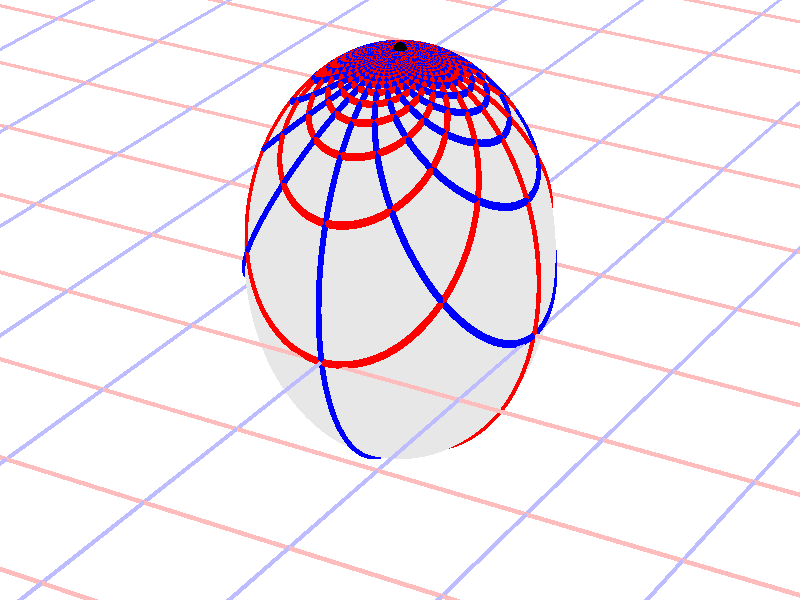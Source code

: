 #version 3.7;
global_settings{assumed_gamma 1.0}
camera{perspective location <16.275953626987476496879026, 9.396926207859083390872001, 6.840402866513374036117057> right <0.133333333333333331482962, -0.230940107675850353485814, -0.000000000000000000000000> up <-0.044429719908903583802662, -0.025651510749425152774217, 0.140953893117886280839102> direction <0.813797681349373802639491, 0.469846310392954158441370, 0.342020143325668712908083> sky <-0.296198132726023855010311, -0.171010071662834328698466, 0.939692620785908427905042> look_at <15.462155945638102139128023, 8.927079897466128954874875, 6.498382723187705600764730>}
light_source{<16.275953626987476496879026, 9.396926207859083390872001, 6.840402866513374036117057> rgb<1.0,1.0,1.0>}
background{rgb<1,1,1>}
union{object{sphere{<0.000000000000000000000000, 0.000000000000000000000000, 0.256767019633381277099460>,1.032438522320534568521566} pigment{rgbft<0.8,0.8,0.8,0.2,0.2>}}object{union{cylinder{<-50.000000000000000000000000, 50.000000000000000000000000, 0.000000000000000000000000>,<-50.000000000000000000000000, -50.000000000000000000000000, 0.000000000000000000000000>,0.010000000000000000208167}cylinder{<-49.000000000000000000000000, 50.000000000000000000000000, 0.000000000000000000000000>,<-49.000000000000000000000000, -50.000000000000000000000000, 0.000000000000000000000000>,0.010000000000000000208167}cylinder{<-48.000000000000000000000000, 50.000000000000000000000000, 0.000000000000000000000000>,<-48.000000000000000000000000, -50.000000000000000000000000, 0.000000000000000000000000>,0.010000000000000000208167}cylinder{<-47.000000000000000000000000, 50.000000000000000000000000, 0.000000000000000000000000>,<-47.000000000000000000000000, -50.000000000000000000000000, 0.000000000000000000000000>,0.010000000000000000208167}cylinder{<-46.000000000000000000000000, 50.000000000000000000000000, 0.000000000000000000000000>,<-46.000000000000000000000000, -50.000000000000000000000000, 0.000000000000000000000000>,0.010000000000000000208167}cylinder{<-45.000000000000000000000000, 50.000000000000000000000000, 0.000000000000000000000000>,<-45.000000000000000000000000, -50.000000000000000000000000, 0.000000000000000000000000>,0.010000000000000000208167}cylinder{<-44.000000000000000000000000, 50.000000000000000000000000, 0.000000000000000000000000>,<-44.000000000000000000000000, -50.000000000000000000000000, 0.000000000000000000000000>,0.010000000000000000208167}cylinder{<-43.000000000000000000000000, 50.000000000000000000000000, 0.000000000000000000000000>,<-43.000000000000000000000000, -50.000000000000000000000000, 0.000000000000000000000000>,0.010000000000000000208167}cylinder{<-42.000000000000000000000000, 50.000000000000000000000000, 0.000000000000000000000000>,<-42.000000000000000000000000, -50.000000000000000000000000, 0.000000000000000000000000>,0.010000000000000000208167}cylinder{<-41.000000000000000000000000, 50.000000000000000000000000, 0.000000000000000000000000>,<-41.000000000000000000000000, -50.000000000000000000000000, 0.000000000000000000000000>,0.010000000000000000208167}cylinder{<-40.000000000000000000000000, 50.000000000000000000000000, 0.000000000000000000000000>,<-40.000000000000000000000000, -50.000000000000000000000000, 0.000000000000000000000000>,0.010000000000000000208167}cylinder{<-39.000000000000000000000000, 50.000000000000000000000000, 0.000000000000000000000000>,<-39.000000000000000000000000, -50.000000000000000000000000, 0.000000000000000000000000>,0.010000000000000000208167}cylinder{<-38.000000000000000000000000, 50.000000000000000000000000, 0.000000000000000000000000>,<-38.000000000000000000000000, -50.000000000000000000000000, 0.000000000000000000000000>,0.010000000000000000208167}cylinder{<-37.000000000000000000000000, 50.000000000000000000000000, 0.000000000000000000000000>,<-37.000000000000000000000000, -50.000000000000000000000000, 0.000000000000000000000000>,0.010000000000000000208167}cylinder{<-36.000000000000000000000000, 50.000000000000000000000000, 0.000000000000000000000000>,<-36.000000000000000000000000, -50.000000000000000000000000, 0.000000000000000000000000>,0.010000000000000000208167}cylinder{<-35.000000000000000000000000, 50.000000000000000000000000, 0.000000000000000000000000>,<-35.000000000000000000000000, -50.000000000000000000000000, 0.000000000000000000000000>,0.010000000000000000208167}cylinder{<-34.000000000000000000000000, 50.000000000000000000000000, 0.000000000000000000000000>,<-34.000000000000000000000000, -50.000000000000000000000000, 0.000000000000000000000000>,0.010000000000000000208167}cylinder{<-33.000000000000000000000000, 50.000000000000000000000000, 0.000000000000000000000000>,<-33.000000000000000000000000, -50.000000000000000000000000, 0.000000000000000000000000>,0.010000000000000000208167}cylinder{<-32.000000000000000000000000, 50.000000000000000000000000, 0.000000000000000000000000>,<-32.000000000000000000000000, -50.000000000000000000000000, 0.000000000000000000000000>,0.010000000000000000208167}cylinder{<-31.000000000000000000000000, 50.000000000000000000000000, 0.000000000000000000000000>,<-31.000000000000000000000000, -50.000000000000000000000000, 0.000000000000000000000000>,0.010000000000000000208167}cylinder{<-30.000000000000000000000000, 50.000000000000000000000000, 0.000000000000000000000000>,<-30.000000000000000000000000, -50.000000000000000000000000, 0.000000000000000000000000>,0.010000000000000000208167}cylinder{<-29.000000000000000000000000, 50.000000000000000000000000, 0.000000000000000000000000>,<-29.000000000000000000000000, -50.000000000000000000000000, 0.000000000000000000000000>,0.010000000000000000208167}cylinder{<-28.000000000000000000000000, 50.000000000000000000000000, 0.000000000000000000000000>,<-28.000000000000000000000000, -50.000000000000000000000000, 0.000000000000000000000000>,0.010000000000000000208167}cylinder{<-27.000000000000000000000000, 50.000000000000000000000000, 0.000000000000000000000000>,<-27.000000000000000000000000, -50.000000000000000000000000, 0.000000000000000000000000>,0.010000000000000000208167}cylinder{<-26.000000000000000000000000, 50.000000000000000000000000, 0.000000000000000000000000>,<-26.000000000000000000000000, -50.000000000000000000000000, 0.000000000000000000000000>,0.010000000000000000208167}cylinder{<-25.000000000000000000000000, 50.000000000000000000000000, 0.000000000000000000000000>,<-25.000000000000000000000000, -50.000000000000000000000000, 0.000000000000000000000000>,0.010000000000000000208167}cylinder{<-24.000000000000000000000000, 50.000000000000000000000000, 0.000000000000000000000000>,<-24.000000000000000000000000, -50.000000000000000000000000, 0.000000000000000000000000>,0.010000000000000000208167}cylinder{<-23.000000000000000000000000, 50.000000000000000000000000, 0.000000000000000000000000>,<-23.000000000000000000000000, -50.000000000000000000000000, 0.000000000000000000000000>,0.010000000000000000208167}cylinder{<-22.000000000000000000000000, 50.000000000000000000000000, 0.000000000000000000000000>,<-22.000000000000000000000000, -50.000000000000000000000000, 0.000000000000000000000000>,0.010000000000000000208167}cylinder{<-21.000000000000000000000000, 50.000000000000000000000000, 0.000000000000000000000000>,<-21.000000000000000000000000, -50.000000000000000000000000, 0.000000000000000000000000>,0.010000000000000000208167}cylinder{<-20.000000000000000000000000, 50.000000000000000000000000, 0.000000000000000000000000>,<-20.000000000000000000000000, -50.000000000000000000000000, 0.000000000000000000000000>,0.010000000000000000208167}cylinder{<-19.000000000000000000000000, 50.000000000000000000000000, 0.000000000000000000000000>,<-19.000000000000000000000000, -50.000000000000000000000000, 0.000000000000000000000000>,0.010000000000000000208167}cylinder{<-18.000000000000000000000000, 50.000000000000000000000000, 0.000000000000000000000000>,<-18.000000000000000000000000, -50.000000000000000000000000, 0.000000000000000000000000>,0.010000000000000000208167}cylinder{<-17.000000000000000000000000, 50.000000000000000000000000, 0.000000000000000000000000>,<-17.000000000000000000000000, -50.000000000000000000000000, 0.000000000000000000000000>,0.010000000000000000208167}cylinder{<-16.000000000000000000000000, 50.000000000000000000000000, 0.000000000000000000000000>,<-16.000000000000000000000000, -50.000000000000000000000000, 0.000000000000000000000000>,0.010000000000000000208167}cylinder{<-15.000000000000000000000000, 50.000000000000000000000000, 0.000000000000000000000000>,<-15.000000000000000000000000, -50.000000000000000000000000, 0.000000000000000000000000>,0.010000000000000000208167}cylinder{<-14.000000000000000000000000, 50.000000000000000000000000, 0.000000000000000000000000>,<-14.000000000000000000000000, -50.000000000000000000000000, 0.000000000000000000000000>,0.010000000000000000208167}cylinder{<-13.000000000000000000000000, 50.000000000000000000000000, 0.000000000000000000000000>,<-13.000000000000000000000000, -50.000000000000000000000000, 0.000000000000000000000000>,0.010000000000000000208167}cylinder{<-12.000000000000000000000000, 50.000000000000000000000000, 0.000000000000000000000000>,<-12.000000000000000000000000, -50.000000000000000000000000, 0.000000000000000000000000>,0.010000000000000000208167}cylinder{<-11.000000000000000000000000, 50.000000000000000000000000, 0.000000000000000000000000>,<-11.000000000000000000000000, -50.000000000000000000000000, 0.000000000000000000000000>,0.010000000000000000208167}cylinder{<-10.000000000000000000000000, 50.000000000000000000000000, 0.000000000000000000000000>,<-10.000000000000000000000000, -50.000000000000000000000000, 0.000000000000000000000000>,0.010000000000000000208167}cylinder{<-9.000000000000000000000000, 50.000000000000000000000000, 0.000000000000000000000000>,<-9.000000000000000000000000, -50.000000000000000000000000, 0.000000000000000000000000>,0.010000000000000000208167}cylinder{<-8.000000000000000000000000, 50.000000000000000000000000, 0.000000000000000000000000>,<-8.000000000000000000000000, -50.000000000000000000000000, 0.000000000000000000000000>,0.010000000000000000208167}cylinder{<-7.000000000000000000000000, 50.000000000000000000000000, 0.000000000000000000000000>,<-7.000000000000000000000000, -50.000000000000000000000000, 0.000000000000000000000000>,0.010000000000000000208167}cylinder{<-6.000000000000000000000000, 50.000000000000000000000000, 0.000000000000000000000000>,<-6.000000000000000000000000, -50.000000000000000000000000, 0.000000000000000000000000>,0.010000000000000000208167}cylinder{<-5.000000000000000000000000, 50.000000000000000000000000, 0.000000000000000000000000>,<-5.000000000000000000000000, -50.000000000000000000000000, 0.000000000000000000000000>,0.010000000000000000208167}cylinder{<-4.000000000000000000000000, 50.000000000000000000000000, 0.000000000000000000000000>,<-4.000000000000000000000000, -50.000000000000000000000000, 0.000000000000000000000000>,0.010000000000000000208167}cylinder{<-3.000000000000000000000000, 50.000000000000000000000000, 0.000000000000000000000000>,<-3.000000000000000000000000, -50.000000000000000000000000, 0.000000000000000000000000>,0.010000000000000000208167}cylinder{<-2.000000000000000000000000, 50.000000000000000000000000, 0.000000000000000000000000>,<-2.000000000000000000000000, -50.000000000000000000000000, 0.000000000000000000000000>,0.010000000000000000208167}cylinder{<-1.000000000000000000000000, 50.000000000000000000000000, 0.000000000000000000000000>,<-1.000000000000000000000000, -50.000000000000000000000000, 0.000000000000000000000000>,0.010000000000000000208167}cylinder{<0.000000000000000000000000, 50.000000000000000000000000, 0.000000000000000000000000>,<0.000000000000000000000000, -50.000000000000000000000000, 0.000000000000000000000000>,0.010000000000000000208167}cylinder{<1.000000000000000000000000, 50.000000000000000000000000, 0.000000000000000000000000>,<1.000000000000000000000000, -50.000000000000000000000000, 0.000000000000000000000000>,0.010000000000000000208167}cylinder{<2.000000000000000000000000, 50.000000000000000000000000, 0.000000000000000000000000>,<2.000000000000000000000000, -50.000000000000000000000000, 0.000000000000000000000000>,0.010000000000000000208167}cylinder{<3.000000000000000000000000, 50.000000000000000000000000, 0.000000000000000000000000>,<3.000000000000000000000000, -50.000000000000000000000000, 0.000000000000000000000000>,0.010000000000000000208167}cylinder{<4.000000000000000000000000, 50.000000000000000000000000, 0.000000000000000000000000>,<4.000000000000000000000000, -50.000000000000000000000000, 0.000000000000000000000000>,0.010000000000000000208167}cylinder{<5.000000000000000000000000, 50.000000000000000000000000, 0.000000000000000000000000>,<5.000000000000000000000000, -50.000000000000000000000000, 0.000000000000000000000000>,0.010000000000000000208167}cylinder{<6.000000000000000000000000, 50.000000000000000000000000, 0.000000000000000000000000>,<6.000000000000000000000000, -50.000000000000000000000000, 0.000000000000000000000000>,0.010000000000000000208167}cylinder{<7.000000000000000000000000, 50.000000000000000000000000, 0.000000000000000000000000>,<7.000000000000000000000000, -50.000000000000000000000000, 0.000000000000000000000000>,0.010000000000000000208167}cylinder{<8.000000000000000000000000, 50.000000000000000000000000, 0.000000000000000000000000>,<8.000000000000000000000000, -50.000000000000000000000000, 0.000000000000000000000000>,0.010000000000000000208167}cylinder{<9.000000000000000000000000, 50.000000000000000000000000, 0.000000000000000000000000>,<9.000000000000000000000000, -50.000000000000000000000000, 0.000000000000000000000000>,0.010000000000000000208167}cylinder{<10.000000000000000000000000, 50.000000000000000000000000, 0.000000000000000000000000>,<10.000000000000000000000000, -50.000000000000000000000000, 0.000000000000000000000000>,0.010000000000000000208167}cylinder{<11.000000000000000000000000, 50.000000000000000000000000, 0.000000000000000000000000>,<11.000000000000000000000000, -50.000000000000000000000000, 0.000000000000000000000000>,0.010000000000000000208167}cylinder{<12.000000000000000000000000, 50.000000000000000000000000, 0.000000000000000000000000>,<12.000000000000000000000000, -50.000000000000000000000000, 0.000000000000000000000000>,0.010000000000000000208167}cylinder{<13.000000000000000000000000, 50.000000000000000000000000, 0.000000000000000000000000>,<13.000000000000000000000000, -50.000000000000000000000000, 0.000000000000000000000000>,0.010000000000000000208167}cylinder{<14.000000000000000000000000, 50.000000000000000000000000, 0.000000000000000000000000>,<14.000000000000000000000000, -50.000000000000000000000000, 0.000000000000000000000000>,0.010000000000000000208167}cylinder{<15.000000000000000000000000, 50.000000000000000000000000, 0.000000000000000000000000>,<15.000000000000000000000000, -50.000000000000000000000000, 0.000000000000000000000000>,0.010000000000000000208167}cylinder{<16.000000000000000000000000, 50.000000000000000000000000, 0.000000000000000000000000>,<16.000000000000000000000000, -50.000000000000000000000000, 0.000000000000000000000000>,0.010000000000000000208167}cylinder{<17.000000000000000000000000, 50.000000000000000000000000, 0.000000000000000000000000>,<17.000000000000000000000000, -50.000000000000000000000000, 0.000000000000000000000000>,0.010000000000000000208167}cylinder{<18.000000000000000000000000, 50.000000000000000000000000, 0.000000000000000000000000>,<18.000000000000000000000000, -50.000000000000000000000000, 0.000000000000000000000000>,0.010000000000000000208167}cylinder{<19.000000000000000000000000, 50.000000000000000000000000, 0.000000000000000000000000>,<19.000000000000000000000000, -50.000000000000000000000000, 0.000000000000000000000000>,0.010000000000000000208167}cylinder{<20.000000000000000000000000, 50.000000000000000000000000, 0.000000000000000000000000>,<20.000000000000000000000000, -50.000000000000000000000000, 0.000000000000000000000000>,0.010000000000000000208167}cylinder{<21.000000000000000000000000, 50.000000000000000000000000, 0.000000000000000000000000>,<21.000000000000000000000000, -50.000000000000000000000000, 0.000000000000000000000000>,0.010000000000000000208167}cylinder{<22.000000000000000000000000, 50.000000000000000000000000, 0.000000000000000000000000>,<22.000000000000000000000000, -50.000000000000000000000000, 0.000000000000000000000000>,0.010000000000000000208167}cylinder{<23.000000000000000000000000, 50.000000000000000000000000, 0.000000000000000000000000>,<23.000000000000000000000000, -50.000000000000000000000000, 0.000000000000000000000000>,0.010000000000000000208167}cylinder{<24.000000000000000000000000, 50.000000000000000000000000, 0.000000000000000000000000>,<24.000000000000000000000000, -50.000000000000000000000000, 0.000000000000000000000000>,0.010000000000000000208167}cylinder{<25.000000000000000000000000, 50.000000000000000000000000, 0.000000000000000000000000>,<25.000000000000000000000000, -50.000000000000000000000000, 0.000000000000000000000000>,0.010000000000000000208167}cylinder{<26.000000000000000000000000, 50.000000000000000000000000, 0.000000000000000000000000>,<26.000000000000000000000000, -50.000000000000000000000000, 0.000000000000000000000000>,0.010000000000000000208167}cylinder{<27.000000000000000000000000, 50.000000000000000000000000, 0.000000000000000000000000>,<27.000000000000000000000000, -50.000000000000000000000000, 0.000000000000000000000000>,0.010000000000000000208167}cylinder{<28.000000000000000000000000, 50.000000000000000000000000, 0.000000000000000000000000>,<28.000000000000000000000000, -50.000000000000000000000000, 0.000000000000000000000000>,0.010000000000000000208167}cylinder{<29.000000000000000000000000, 50.000000000000000000000000, 0.000000000000000000000000>,<29.000000000000000000000000, -50.000000000000000000000000, 0.000000000000000000000000>,0.010000000000000000208167}cylinder{<30.000000000000000000000000, 50.000000000000000000000000, 0.000000000000000000000000>,<30.000000000000000000000000, -50.000000000000000000000000, 0.000000000000000000000000>,0.010000000000000000208167}cylinder{<31.000000000000000000000000, 50.000000000000000000000000, 0.000000000000000000000000>,<31.000000000000000000000000, -50.000000000000000000000000, 0.000000000000000000000000>,0.010000000000000000208167}cylinder{<32.000000000000000000000000, 50.000000000000000000000000, 0.000000000000000000000000>,<32.000000000000000000000000, -50.000000000000000000000000, 0.000000000000000000000000>,0.010000000000000000208167}cylinder{<33.000000000000000000000000, 50.000000000000000000000000, 0.000000000000000000000000>,<33.000000000000000000000000, -50.000000000000000000000000, 0.000000000000000000000000>,0.010000000000000000208167}cylinder{<34.000000000000000000000000, 50.000000000000000000000000, 0.000000000000000000000000>,<34.000000000000000000000000, -50.000000000000000000000000, 0.000000000000000000000000>,0.010000000000000000208167}cylinder{<35.000000000000000000000000, 50.000000000000000000000000, 0.000000000000000000000000>,<35.000000000000000000000000, -50.000000000000000000000000, 0.000000000000000000000000>,0.010000000000000000208167}cylinder{<36.000000000000000000000000, 50.000000000000000000000000, 0.000000000000000000000000>,<36.000000000000000000000000, -50.000000000000000000000000, 0.000000000000000000000000>,0.010000000000000000208167}cylinder{<37.000000000000000000000000, 50.000000000000000000000000, 0.000000000000000000000000>,<37.000000000000000000000000, -50.000000000000000000000000, 0.000000000000000000000000>,0.010000000000000000208167}cylinder{<38.000000000000000000000000, 50.000000000000000000000000, 0.000000000000000000000000>,<38.000000000000000000000000, -50.000000000000000000000000, 0.000000000000000000000000>,0.010000000000000000208167}cylinder{<39.000000000000000000000000, 50.000000000000000000000000, 0.000000000000000000000000>,<39.000000000000000000000000, -50.000000000000000000000000, 0.000000000000000000000000>,0.010000000000000000208167}cylinder{<40.000000000000000000000000, 50.000000000000000000000000, 0.000000000000000000000000>,<40.000000000000000000000000, -50.000000000000000000000000, 0.000000000000000000000000>,0.010000000000000000208167}cylinder{<41.000000000000000000000000, 50.000000000000000000000000, 0.000000000000000000000000>,<41.000000000000000000000000, -50.000000000000000000000000, 0.000000000000000000000000>,0.010000000000000000208167}cylinder{<42.000000000000000000000000, 50.000000000000000000000000, 0.000000000000000000000000>,<42.000000000000000000000000, -50.000000000000000000000000, 0.000000000000000000000000>,0.010000000000000000208167}cylinder{<43.000000000000000000000000, 50.000000000000000000000000, 0.000000000000000000000000>,<43.000000000000000000000000, -50.000000000000000000000000, 0.000000000000000000000000>,0.010000000000000000208167}cylinder{<44.000000000000000000000000, 50.000000000000000000000000, 0.000000000000000000000000>,<44.000000000000000000000000, -50.000000000000000000000000, 0.000000000000000000000000>,0.010000000000000000208167}cylinder{<45.000000000000000000000000, 50.000000000000000000000000, 0.000000000000000000000000>,<45.000000000000000000000000, -50.000000000000000000000000, 0.000000000000000000000000>,0.010000000000000000208167}cylinder{<46.000000000000000000000000, 50.000000000000000000000000, 0.000000000000000000000000>,<46.000000000000000000000000, -50.000000000000000000000000, 0.000000000000000000000000>,0.010000000000000000208167}cylinder{<47.000000000000000000000000, 50.000000000000000000000000, 0.000000000000000000000000>,<47.000000000000000000000000, -50.000000000000000000000000, 0.000000000000000000000000>,0.010000000000000000208167}cylinder{<48.000000000000000000000000, 50.000000000000000000000000, 0.000000000000000000000000>,<48.000000000000000000000000, -50.000000000000000000000000, 0.000000000000000000000000>,0.010000000000000000208167}cylinder{<49.000000000000000000000000, 50.000000000000000000000000, 0.000000000000000000000000>,<49.000000000000000000000000, -50.000000000000000000000000, 0.000000000000000000000000>,0.010000000000000000208167}cylinder{<50.000000000000000000000000, 50.000000000000000000000000, 0.000000000000000000000000>,<50.000000000000000000000000, -50.000000000000000000000000, 0.000000000000000000000000>,0.010000000000000000208167}} pigment{rgb<1.0,0.5,0.5>}}object{union{cylinder{<50.000000000000000000000000, -50.000000000000000000000000, 0.000000000000000000000000>,<-50.000000000000000000000000, -50.000000000000000000000000, 0.000000000000000000000000>,0.010000000000000000208167}cylinder{<50.000000000000000000000000, -49.000000000000000000000000, 0.000000000000000000000000>,<-50.000000000000000000000000, -49.000000000000000000000000, 0.000000000000000000000000>,0.010000000000000000208167}cylinder{<50.000000000000000000000000, -48.000000000000000000000000, 0.000000000000000000000000>,<-50.000000000000000000000000, -48.000000000000000000000000, 0.000000000000000000000000>,0.010000000000000000208167}cylinder{<50.000000000000000000000000, -47.000000000000000000000000, 0.000000000000000000000000>,<-50.000000000000000000000000, -47.000000000000000000000000, 0.000000000000000000000000>,0.010000000000000000208167}cylinder{<50.000000000000000000000000, -46.000000000000000000000000, 0.000000000000000000000000>,<-50.000000000000000000000000, -46.000000000000000000000000, 0.000000000000000000000000>,0.010000000000000000208167}cylinder{<50.000000000000000000000000, -45.000000000000000000000000, 0.000000000000000000000000>,<-50.000000000000000000000000, -45.000000000000000000000000, 0.000000000000000000000000>,0.010000000000000000208167}cylinder{<50.000000000000000000000000, -44.000000000000000000000000, 0.000000000000000000000000>,<-50.000000000000000000000000, -44.000000000000000000000000, 0.000000000000000000000000>,0.010000000000000000208167}cylinder{<50.000000000000000000000000, -43.000000000000000000000000, 0.000000000000000000000000>,<-50.000000000000000000000000, -43.000000000000000000000000, 0.000000000000000000000000>,0.010000000000000000208167}cylinder{<50.000000000000000000000000, -42.000000000000000000000000, 0.000000000000000000000000>,<-50.000000000000000000000000, -42.000000000000000000000000, 0.000000000000000000000000>,0.010000000000000000208167}cylinder{<50.000000000000000000000000, -41.000000000000000000000000, 0.000000000000000000000000>,<-50.000000000000000000000000, -41.000000000000000000000000, 0.000000000000000000000000>,0.010000000000000000208167}cylinder{<50.000000000000000000000000, -40.000000000000000000000000, 0.000000000000000000000000>,<-50.000000000000000000000000, -40.000000000000000000000000, 0.000000000000000000000000>,0.010000000000000000208167}cylinder{<50.000000000000000000000000, -39.000000000000000000000000, 0.000000000000000000000000>,<-50.000000000000000000000000, -39.000000000000000000000000, 0.000000000000000000000000>,0.010000000000000000208167}cylinder{<50.000000000000000000000000, -38.000000000000000000000000, 0.000000000000000000000000>,<-50.000000000000000000000000, -38.000000000000000000000000, 0.000000000000000000000000>,0.010000000000000000208167}cylinder{<50.000000000000000000000000, -37.000000000000000000000000, 0.000000000000000000000000>,<-50.000000000000000000000000, -37.000000000000000000000000, 0.000000000000000000000000>,0.010000000000000000208167}cylinder{<50.000000000000000000000000, -36.000000000000000000000000, 0.000000000000000000000000>,<-50.000000000000000000000000, -36.000000000000000000000000, 0.000000000000000000000000>,0.010000000000000000208167}cylinder{<50.000000000000000000000000, -35.000000000000000000000000, 0.000000000000000000000000>,<-50.000000000000000000000000, -35.000000000000000000000000, 0.000000000000000000000000>,0.010000000000000000208167}cylinder{<50.000000000000000000000000, -34.000000000000000000000000, 0.000000000000000000000000>,<-50.000000000000000000000000, -34.000000000000000000000000, 0.000000000000000000000000>,0.010000000000000000208167}cylinder{<50.000000000000000000000000, -33.000000000000000000000000, 0.000000000000000000000000>,<-50.000000000000000000000000, -33.000000000000000000000000, 0.000000000000000000000000>,0.010000000000000000208167}cylinder{<50.000000000000000000000000, -32.000000000000000000000000, 0.000000000000000000000000>,<-50.000000000000000000000000, -32.000000000000000000000000, 0.000000000000000000000000>,0.010000000000000000208167}cylinder{<50.000000000000000000000000, -31.000000000000000000000000, 0.000000000000000000000000>,<-50.000000000000000000000000, -31.000000000000000000000000, 0.000000000000000000000000>,0.010000000000000000208167}cylinder{<50.000000000000000000000000, -30.000000000000000000000000, 0.000000000000000000000000>,<-50.000000000000000000000000, -30.000000000000000000000000, 0.000000000000000000000000>,0.010000000000000000208167}cylinder{<50.000000000000000000000000, -29.000000000000000000000000, 0.000000000000000000000000>,<-50.000000000000000000000000, -29.000000000000000000000000, 0.000000000000000000000000>,0.010000000000000000208167}cylinder{<50.000000000000000000000000, -28.000000000000000000000000, 0.000000000000000000000000>,<-50.000000000000000000000000, -28.000000000000000000000000, 0.000000000000000000000000>,0.010000000000000000208167}cylinder{<50.000000000000000000000000, -27.000000000000000000000000, 0.000000000000000000000000>,<-50.000000000000000000000000, -27.000000000000000000000000, 0.000000000000000000000000>,0.010000000000000000208167}cylinder{<50.000000000000000000000000, -26.000000000000000000000000, 0.000000000000000000000000>,<-50.000000000000000000000000, -26.000000000000000000000000, 0.000000000000000000000000>,0.010000000000000000208167}cylinder{<50.000000000000000000000000, -25.000000000000000000000000, 0.000000000000000000000000>,<-50.000000000000000000000000, -25.000000000000000000000000, 0.000000000000000000000000>,0.010000000000000000208167}cylinder{<50.000000000000000000000000, -24.000000000000000000000000, 0.000000000000000000000000>,<-50.000000000000000000000000, -24.000000000000000000000000, 0.000000000000000000000000>,0.010000000000000000208167}cylinder{<50.000000000000000000000000, -23.000000000000000000000000, 0.000000000000000000000000>,<-50.000000000000000000000000, -23.000000000000000000000000, 0.000000000000000000000000>,0.010000000000000000208167}cylinder{<50.000000000000000000000000, -22.000000000000000000000000, 0.000000000000000000000000>,<-50.000000000000000000000000, -22.000000000000000000000000, 0.000000000000000000000000>,0.010000000000000000208167}cylinder{<50.000000000000000000000000, -21.000000000000000000000000, 0.000000000000000000000000>,<-50.000000000000000000000000, -21.000000000000000000000000, 0.000000000000000000000000>,0.010000000000000000208167}cylinder{<50.000000000000000000000000, -20.000000000000000000000000, 0.000000000000000000000000>,<-50.000000000000000000000000, -20.000000000000000000000000, 0.000000000000000000000000>,0.010000000000000000208167}cylinder{<50.000000000000000000000000, -19.000000000000000000000000, 0.000000000000000000000000>,<-50.000000000000000000000000, -19.000000000000000000000000, 0.000000000000000000000000>,0.010000000000000000208167}cylinder{<50.000000000000000000000000, -18.000000000000000000000000, 0.000000000000000000000000>,<-50.000000000000000000000000, -18.000000000000000000000000, 0.000000000000000000000000>,0.010000000000000000208167}cylinder{<50.000000000000000000000000, -17.000000000000000000000000, 0.000000000000000000000000>,<-50.000000000000000000000000, -17.000000000000000000000000, 0.000000000000000000000000>,0.010000000000000000208167}cylinder{<50.000000000000000000000000, -16.000000000000000000000000, 0.000000000000000000000000>,<-50.000000000000000000000000, -16.000000000000000000000000, 0.000000000000000000000000>,0.010000000000000000208167}cylinder{<50.000000000000000000000000, -15.000000000000000000000000, 0.000000000000000000000000>,<-50.000000000000000000000000, -15.000000000000000000000000, 0.000000000000000000000000>,0.010000000000000000208167}cylinder{<50.000000000000000000000000, -14.000000000000000000000000, 0.000000000000000000000000>,<-50.000000000000000000000000, -14.000000000000000000000000, 0.000000000000000000000000>,0.010000000000000000208167}cylinder{<50.000000000000000000000000, -13.000000000000000000000000, 0.000000000000000000000000>,<-50.000000000000000000000000, -13.000000000000000000000000, 0.000000000000000000000000>,0.010000000000000000208167}cylinder{<50.000000000000000000000000, -12.000000000000000000000000, 0.000000000000000000000000>,<-50.000000000000000000000000, -12.000000000000000000000000, 0.000000000000000000000000>,0.010000000000000000208167}cylinder{<50.000000000000000000000000, -11.000000000000000000000000, 0.000000000000000000000000>,<-50.000000000000000000000000, -11.000000000000000000000000, 0.000000000000000000000000>,0.010000000000000000208167}cylinder{<50.000000000000000000000000, -10.000000000000000000000000, 0.000000000000000000000000>,<-50.000000000000000000000000, -10.000000000000000000000000, 0.000000000000000000000000>,0.010000000000000000208167}cylinder{<50.000000000000000000000000, -9.000000000000000000000000, 0.000000000000000000000000>,<-50.000000000000000000000000, -9.000000000000000000000000, 0.000000000000000000000000>,0.010000000000000000208167}cylinder{<50.000000000000000000000000, -8.000000000000000000000000, 0.000000000000000000000000>,<-50.000000000000000000000000, -8.000000000000000000000000, 0.000000000000000000000000>,0.010000000000000000208167}cylinder{<50.000000000000000000000000, -7.000000000000000000000000, 0.000000000000000000000000>,<-50.000000000000000000000000, -7.000000000000000000000000, 0.000000000000000000000000>,0.010000000000000000208167}cylinder{<50.000000000000000000000000, -6.000000000000000000000000, 0.000000000000000000000000>,<-50.000000000000000000000000, -6.000000000000000000000000, 0.000000000000000000000000>,0.010000000000000000208167}cylinder{<50.000000000000000000000000, -5.000000000000000000000000, 0.000000000000000000000000>,<-50.000000000000000000000000, -5.000000000000000000000000, 0.000000000000000000000000>,0.010000000000000000208167}cylinder{<50.000000000000000000000000, -4.000000000000000000000000, 0.000000000000000000000000>,<-50.000000000000000000000000, -4.000000000000000000000000, 0.000000000000000000000000>,0.010000000000000000208167}cylinder{<50.000000000000000000000000, -3.000000000000000000000000, 0.000000000000000000000000>,<-50.000000000000000000000000, -3.000000000000000000000000, 0.000000000000000000000000>,0.010000000000000000208167}cylinder{<50.000000000000000000000000, -2.000000000000000000000000, 0.000000000000000000000000>,<-50.000000000000000000000000, -2.000000000000000000000000, 0.000000000000000000000000>,0.010000000000000000208167}cylinder{<50.000000000000000000000000, -1.000000000000000000000000, 0.000000000000000000000000>,<-50.000000000000000000000000, -1.000000000000000000000000, 0.000000000000000000000000>,0.010000000000000000208167}cylinder{<50.000000000000000000000000, 0.000000000000000000000000, 0.000000000000000000000000>,<-50.000000000000000000000000, 0.000000000000000000000000, 0.000000000000000000000000>,0.010000000000000000208167}cylinder{<50.000000000000000000000000, 1.000000000000000000000000, 0.000000000000000000000000>,<-50.000000000000000000000000, 1.000000000000000000000000, 0.000000000000000000000000>,0.010000000000000000208167}cylinder{<50.000000000000000000000000, 2.000000000000000000000000, 0.000000000000000000000000>,<-50.000000000000000000000000, 2.000000000000000000000000, 0.000000000000000000000000>,0.010000000000000000208167}cylinder{<50.000000000000000000000000, 3.000000000000000000000000, 0.000000000000000000000000>,<-50.000000000000000000000000, 3.000000000000000000000000, 0.000000000000000000000000>,0.010000000000000000208167}cylinder{<50.000000000000000000000000, 4.000000000000000000000000, 0.000000000000000000000000>,<-50.000000000000000000000000, 4.000000000000000000000000, 0.000000000000000000000000>,0.010000000000000000208167}cylinder{<50.000000000000000000000000, 5.000000000000000000000000, 0.000000000000000000000000>,<-50.000000000000000000000000, 5.000000000000000000000000, 0.000000000000000000000000>,0.010000000000000000208167}cylinder{<50.000000000000000000000000, 6.000000000000000000000000, 0.000000000000000000000000>,<-50.000000000000000000000000, 6.000000000000000000000000, 0.000000000000000000000000>,0.010000000000000000208167}cylinder{<50.000000000000000000000000, 7.000000000000000000000000, 0.000000000000000000000000>,<-50.000000000000000000000000, 7.000000000000000000000000, 0.000000000000000000000000>,0.010000000000000000208167}cylinder{<50.000000000000000000000000, 8.000000000000000000000000, 0.000000000000000000000000>,<-50.000000000000000000000000, 8.000000000000000000000000, 0.000000000000000000000000>,0.010000000000000000208167}cylinder{<50.000000000000000000000000, 9.000000000000000000000000, 0.000000000000000000000000>,<-50.000000000000000000000000, 9.000000000000000000000000, 0.000000000000000000000000>,0.010000000000000000208167}cylinder{<50.000000000000000000000000, 10.000000000000000000000000, 0.000000000000000000000000>,<-50.000000000000000000000000, 10.000000000000000000000000, 0.000000000000000000000000>,0.010000000000000000208167}cylinder{<50.000000000000000000000000, 11.000000000000000000000000, 0.000000000000000000000000>,<-50.000000000000000000000000, 11.000000000000000000000000, 0.000000000000000000000000>,0.010000000000000000208167}cylinder{<50.000000000000000000000000, 12.000000000000000000000000, 0.000000000000000000000000>,<-50.000000000000000000000000, 12.000000000000000000000000, 0.000000000000000000000000>,0.010000000000000000208167}cylinder{<50.000000000000000000000000, 13.000000000000000000000000, 0.000000000000000000000000>,<-50.000000000000000000000000, 13.000000000000000000000000, 0.000000000000000000000000>,0.010000000000000000208167}cylinder{<50.000000000000000000000000, 14.000000000000000000000000, 0.000000000000000000000000>,<-50.000000000000000000000000, 14.000000000000000000000000, 0.000000000000000000000000>,0.010000000000000000208167}cylinder{<50.000000000000000000000000, 15.000000000000000000000000, 0.000000000000000000000000>,<-50.000000000000000000000000, 15.000000000000000000000000, 0.000000000000000000000000>,0.010000000000000000208167}cylinder{<50.000000000000000000000000, 16.000000000000000000000000, 0.000000000000000000000000>,<-50.000000000000000000000000, 16.000000000000000000000000, 0.000000000000000000000000>,0.010000000000000000208167}cylinder{<50.000000000000000000000000, 17.000000000000000000000000, 0.000000000000000000000000>,<-50.000000000000000000000000, 17.000000000000000000000000, 0.000000000000000000000000>,0.010000000000000000208167}cylinder{<50.000000000000000000000000, 18.000000000000000000000000, 0.000000000000000000000000>,<-50.000000000000000000000000, 18.000000000000000000000000, 0.000000000000000000000000>,0.010000000000000000208167}cylinder{<50.000000000000000000000000, 19.000000000000000000000000, 0.000000000000000000000000>,<-50.000000000000000000000000, 19.000000000000000000000000, 0.000000000000000000000000>,0.010000000000000000208167}cylinder{<50.000000000000000000000000, 20.000000000000000000000000, 0.000000000000000000000000>,<-50.000000000000000000000000, 20.000000000000000000000000, 0.000000000000000000000000>,0.010000000000000000208167}cylinder{<50.000000000000000000000000, 21.000000000000000000000000, 0.000000000000000000000000>,<-50.000000000000000000000000, 21.000000000000000000000000, 0.000000000000000000000000>,0.010000000000000000208167}cylinder{<50.000000000000000000000000, 22.000000000000000000000000, 0.000000000000000000000000>,<-50.000000000000000000000000, 22.000000000000000000000000, 0.000000000000000000000000>,0.010000000000000000208167}cylinder{<50.000000000000000000000000, 23.000000000000000000000000, 0.000000000000000000000000>,<-50.000000000000000000000000, 23.000000000000000000000000, 0.000000000000000000000000>,0.010000000000000000208167}cylinder{<50.000000000000000000000000, 24.000000000000000000000000, 0.000000000000000000000000>,<-50.000000000000000000000000, 24.000000000000000000000000, 0.000000000000000000000000>,0.010000000000000000208167}cylinder{<50.000000000000000000000000, 25.000000000000000000000000, 0.000000000000000000000000>,<-50.000000000000000000000000, 25.000000000000000000000000, 0.000000000000000000000000>,0.010000000000000000208167}cylinder{<50.000000000000000000000000, 26.000000000000000000000000, 0.000000000000000000000000>,<-50.000000000000000000000000, 26.000000000000000000000000, 0.000000000000000000000000>,0.010000000000000000208167}cylinder{<50.000000000000000000000000, 27.000000000000000000000000, 0.000000000000000000000000>,<-50.000000000000000000000000, 27.000000000000000000000000, 0.000000000000000000000000>,0.010000000000000000208167}cylinder{<50.000000000000000000000000, 28.000000000000000000000000, 0.000000000000000000000000>,<-50.000000000000000000000000, 28.000000000000000000000000, 0.000000000000000000000000>,0.010000000000000000208167}cylinder{<50.000000000000000000000000, 29.000000000000000000000000, 0.000000000000000000000000>,<-50.000000000000000000000000, 29.000000000000000000000000, 0.000000000000000000000000>,0.010000000000000000208167}cylinder{<50.000000000000000000000000, 30.000000000000000000000000, 0.000000000000000000000000>,<-50.000000000000000000000000, 30.000000000000000000000000, 0.000000000000000000000000>,0.010000000000000000208167}cylinder{<50.000000000000000000000000, 31.000000000000000000000000, 0.000000000000000000000000>,<-50.000000000000000000000000, 31.000000000000000000000000, 0.000000000000000000000000>,0.010000000000000000208167}cylinder{<50.000000000000000000000000, 32.000000000000000000000000, 0.000000000000000000000000>,<-50.000000000000000000000000, 32.000000000000000000000000, 0.000000000000000000000000>,0.010000000000000000208167}cylinder{<50.000000000000000000000000, 33.000000000000000000000000, 0.000000000000000000000000>,<-50.000000000000000000000000, 33.000000000000000000000000, 0.000000000000000000000000>,0.010000000000000000208167}cylinder{<50.000000000000000000000000, 34.000000000000000000000000, 0.000000000000000000000000>,<-50.000000000000000000000000, 34.000000000000000000000000, 0.000000000000000000000000>,0.010000000000000000208167}cylinder{<50.000000000000000000000000, 35.000000000000000000000000, 0.000000000000000000000000>,<-50.000000000000000000000000, 35.000000000000000000000000, 0.000000000000000000000000>,0.010000000000000000208167}cylinder{<50.000000000000000000000000, 36.000000000000000000000000, 0.000000000000000000000000>,<-50.000000000000000000000000, 36.000000000000000000000000, 0.000000000000000000000000>,0.010000000000000000208167}cylinder{<50.000000000000000000000000, 37.000000000000000000000000, 0.000000000000000000000000>,<-50.000000000000000000000000, 37.000000000000000000000000, 0.000000000000000000000000>,0.010000000000000000208167}cylinder{<50.000000000000000000000000, 38.000000000000000000000000, 0.000000000000000000000000>,<-50.000000000000000000000000, 38.000000000000000000000000, 0.000000000000000000000000>,0.010000000000000000208167}cylinder{<50.000000000000000000000000, 39.000000000000000000000000, 0.000000000000000000000000>,<-50.000000000000000000000000, 39.000000000000000000000000, 0.000000000000000000000000>,0.010000000000000000208167}cylinder{<50.000000000000000000000000, 40.000000000000000000000000, 0.000000000000000000000000>,<-50.000000000000000000000000, 40.000000000000000000000000, 0.000000000000000000000000>,0.010000000000000000208167}cylinder{<50.000000000000000000000000, 41.000000000000000000000000, 0.000000000000000000000000>,<-50.000000000000000000000000, 41.000000000000000000000000, 0.000000000000000000000000>,0.010000000000000000208167}cylinder{<50.000000000000000000000000, 42.000000000000000000000000, 0.000000000000000000000000>,<-50.000000000000000000000000, 42.000000000000000000000000, 0.000000000000000000000000>,0.010000000000000000208167}cylinder{<50.000000000000000000000000, 43.000000000000000000000000, 0.000000000000000000000000>,<-50.000000000000000000000000, 43.000000000000000000000000, 0.000000000000000000000000>,0.010000000000000000208167}cylinder{<50.000000000000000000000000, 44.000000000000000000000000, 0.000000000000000000000000>,<-50.000000000000000000000000, 44.000000000000000000000000, 0.000000000000000000000000>,0.010000000000000000208167}cylinder{<50.000000000000000000000000, 45.000000000000000000000000, 0.000000000000000000000000>,<-50.000000000000000000000000, 45.000000000000000000000000, 0.000000000000000000000000>,0.010000000000000000208167}cylinder{<50.000000000000000000000000, 46.000000000000000000000000, 0.000000000000000000000000>,<-50.000000000000000000000000, 46.000000000000000000000000, 0.000000000000000000000000>,0.010000000000000000208167}cylinder{<50.000000000000000000000000, 47.000000000000000000000000, 0.000000000000000000000000>,<-50.000000000000000000000000, 47.000000000000000000000000, 0.000000000000000000000000>,0.010000000000000000208167}cylinder{<50.000000000000000000000000, 48.000000000000000000000000, 0.000000000000000000000000>,<-50.000000000000000000000000, 48.000000000000000000000000, 0.000000000000000000000000>,0.010000000000000000208167}cylinder{<50.000000000000000000000000, 49.000000000000000000000000, 0.000000000000000000000000>,<-50.000000000000000000000000, 49.000000000000000000000000, 0.000000000000000000000000>,0.010000000000000000208167}cylinder{<50.000000000000000000000000, 50.000000000000000000000000, 0.000000000000000000000000>,<-50.000000000000000000000000, 50.000000000000000000000000, 0.000000000000000000000000>,0.010000000000000000208167}} pigment{rgb<0.5,0.5,1.0>}}sphere{<0.000000000000000000000000, 0.000000000000000000000000, 1.289205541953915901132177>,0.050000000000000002775558}object{union{object{torus{0.026611664775388038650661,0.020000000000000000416334} matrix <0.999667755467056107221424, -0.000000000000000000000000, 0.025775544212648656555720, 0.025775544212648656555720, 0.000000000000000000000000, -0.999667755467056107221424, 0.000000000000000000000000, 1.000000000000000000000000, 0.000000000000000000000000, -0.026602823195223508634388, 0.000000000000000000000000, 1.288519611811983489602085>}object{torus{0.027154388040970919154793,0.020000000000000000416334} matrix <0.999654063196013020764497, -0.000000000000000000000000, 0.026301215479554190812550, 0.026301215479554190812550, 0.000000000000000000000000, -0.999654063196013020764497, 0.000000000000000000000000, 1.000000000000000000000000, 0.000000000000000000000000, -0.027144994338752000823112, 0.000000000000000000000000, 1.288491348543204573218190>}object{torus{0.027719700816550021937879,0.020000000000000000416334} matrix <0.999639506891044193892526, -0.000000000000000000000000, 0.026848766501093357383922, 0.026848766501093357383922, 0.000000000000000000000000, -0.999639506891044193892526, 0.000000000000000000000000, 1.000000000000000000000000, 0.000000000000000000000000, -0.027709708055409960902882, 0.000000000000000000000000, 1.288461302178816492158830>}object{torus{0.028309042883190652095671,0.020000000000000000416334} matrix <0.999624012308051423936206, -0.000000000000000000000000, 0.027419591848762626257185, 0.027419591848762626257185, 0.000000000000000000000000, -0.999624012308051423936206, 0.000000000000000000000000, 1.000000000000000000000000, 0.000000000000000000000000, -0.028298399031521963981062, 0.000000000000000000000000, 1.288429319552981455743179>}object{torus{0.028923978984581915491203,0.020000000000000000416334} matrix <0.999607497057393823425286, -0.000000000000000000000000, 0.028015207060677258660286, 0.028015207060677258660286, 0.000000000000000000000000, -0.999607497057393823425286, 0.000000000000000000000000, 1.000000000000000000000000, 0.000000000000000000000000, -0.028912626237705074672135, 0.000000000000000000000000, 1.288395230693410109523711>}object{torus{0.029566212679272022012533,0.020000000000000000416334} matrix <0.999589869503014538665298, -0.000000000000000000000000, 0.028637262211086901564361, 0.028637262211086901564361, 0.000000000000000000000000, -0.999589869503014538665298, 0.000000000000000000000000, 1.000000000000000000000000, 0.000000000000000000000000, -0.029554086673764533993447, 0.000000000000000000000000, 1.288358846568866900028638>}object{torus{0.030237602076663504246934,0.020000000000000000416334} matrix <0.999571027493715291711851, -0.000000000000000000000000, 0.029287557002220049318097, 0.029287557002220049318097, 0.000000000000000000000000, -0.999571027493715291711851, 0.000000000000000000000000, 1.000000000000000000000000, 0.000000000000000000000000, -0.030224630976690151223929, 0.000000000000000000000000, 1.288319956459328174958046>}object{torus{0.030940177762084259543984,0.020000000000000000416334} matrix <0.999550856877976290348897, -0.000000000000000000000000, 0.029968058237120016873423, 0.029968058237120016873423, 0.000000000000000000000000, -0.999550856877976290348897, 0.000000000000000000000000, 1.000000000000000000000000, 0.000000000000000000000000, -0.030926281194054494605439, 0.000000000000000000000000, 1.288278324905000937761201>}object{torus{0.031676163274857227492021,0.020000000000000000416334} matrix <0.999529229774596905677697, -0.000000000000000000000000, 0.030680919578805868758176, 0.030680919578805868758176, 0.000000000000000000000000, -0.999529229774596905677697, 0.000000000000000000000000, 1.000000000000000000000000, 0.000000000000000000000000, -0.031661251080340929719981, 0.000000000000000000000000, 1.288233688135808296948426>}object{torus{0.032447998573298178492941,0.020000000000000000416334} matrix <0.999506002540845761572541, -0.000000000000000000000000, 0.031428504336332936663911, 0.031428504336332936663911, 0.000000000000000000000000, -0.999506002540845761572541, 0.000000000000000000000000, 1.000000000000000000000000, 0.000000000000000000000000, -0.032431969344429198431889, 0.000000000000000000000000, 1.288185749890083275914776>}object{torus{0.033258367007546668636664,0.020000000000000000416334} matrix <0.999481013384945660149583, -0.000000000000000000000000, 0.032213411539332201249941, 0.032213411539332201249941, 0.000000000000000000000000, -0.999481013384945660149583, 0.000000000000000000000000, 1.000000000000000000000000, 0.000000000000000000000000, -0.033241106360235549155302, 0.000000000000000000000000, 1.288134176490443705276334>}object{torus{0.034110226427473903931809,0.020000000000000000416334} matrix <0.999454079542439477457094, -0.000000000000000000000000, 0.033038506109918985842455, 0.033038506109918985842455, 0.000000000000000000000000, -0.999454079542439477457094, 0.000000000000000000000000, 1.000000000000000000000000, 0.000000000000000000000000, -0.034091604957067235537327, 0.000000000000000000000000, 1.288078591029797159706050>}object{torus{0.035006845183667201215627,0.020000000000000000416334} matrix <0.999424993929075133891615, -0.000000000000000000000000, 0.033906953709647288941476, 0.033906953709647288941476, 0.000000000000000000000000, -0.999424993929075133891615, 0.000000000000000000000000, 1.000000000000000000000000, 0.000000000000000000000000, -0.034986716035178631878377, 0.000000000000000000000000, 1.288018566474815385092256>}object{torus{0.035951843943580336082633,0.020000000000000000416334} matrix <0.999393521152614816571713, -0.000000000000000000000000, 0.034822261244471817975832, 0.034822261244471817975832, 0.000000000000000000000000, -0.999393521152614816571713, 0.000000000000000000000000, 1.000000000000000000000000, 0.000000000000000000000000, -0.035930039910716818352121, 0.000000000000000000000000, 1.287953617451982557540191>}object{torus{0.036949244447975732041911,0.020000000000000000416334} matrix <0.999359392740261975873750, -0.000000000000000000000000, 0.035788324099000519418201, 0.035788324099000519418201, 0.000000000000000000000000, -0.999359392740261975873750, 0.000000000000000000000000, 1.000000000000000000000000, 0.000000000000000000000000, -0.036925574493721170787897, 0.000000000000000000000000, 1.287883190418345868977212>}object{torus{0.038003526588870489844041,0.020000000000000000416334} matrix <0.999322301401738055659507, -0.000000000000000000000000, 0.036809481402677181327565, 0.036809481402677181327565, 0.000000000000000000000000, -0.999322301401738055659507, 0.000000000000000000000000, 1.000000000000000000000000, 0.000000000000000000000000, -0.037977771652175203176416, 0.000000000000000000000000, 1.287806651848636629864586>}object{torus{0.039119695513442784284841,0.020000000000000000416334} matrix <0.999281894095696565649689, -0.000000000000000000000000, 0.037890581052780848703154, 0.037890581052780848703154, 0.000000000000000000000000, -0.999281894095696565649689, 0.000000000000000000000000, 1.000000000000000000000000, 0.000000000000000000000000, -0.039091603429132606994933, 0.000000000000000000000000, 1.287723273960265535365011>}object{torus{0.040303360868397239413774,0.020000000000000000416334} matrix <0.999237763609926998853439, -0.000000000000000000000000, 0.039037056444255140152944, 0.039037056444255140152944, 0.000000000000000000000000, -0.999237763609926998853439, 0.000000000000000000000000, 1.000000000000000000000000, 0.000000000000000000000000, -0.040272640180115268360161, 0.000000000000000000000000, 1.287632217381073695960936>}object{torus{0.041560830825225381079946,0.020000000000000000416334} matrix <0.999189438276194108468076, -0.000000000000000000000000, 0.040255017541962631599795, 0.040255017541962631599795, 0.000000000000000000000000, -0.999189438276194108468076, 0.000000000000000000000000, 1.000000000000000000000000, 0.000000000000000000000000, -0.041527143206563268962306, 0.000000000000000000000000, 1.287532509980148454076243>}object{torus{0.042899224202975740072308,0.020000000000000000416334} matrix <0.999136369332818352617664, -0.000000000000000000000000, 0.041551359501633640392004, 0.041551359501633640392004, 0.000000000000000000000000, -0.999136369332818352617664, 0.000000000000000000000000, 1.000000000000000000000000, 0.000000000000000000000000, -0.042862175117361706044861, 0.000000000000000000000000, 1.287423020866782508164761>}object{torus{0.044326604882987528932770,0.020000000000000000416334} matrix <0.999077915302702179722871, -0.000000000000000000000000, 0.042933892840119745881733, 0.042933892840119745881733, 0.000000000000000000000000, -0.999077915302702179722871, 0.000000000000000000000000, 1.000000000000000000000000, 0.000000000000000000000000, -0.044285731998929850350422, 0.000000000000000000000000, 1.287302428249764929546473>}object{torus{0.045852143858284052924112,0.020000000000000000416334} matrix <0.999013322549448967713204, -0.000000000000000000000000, 0.044411500410487352030753, 0.044411500410487352030753, 0.000000000000000000000000, -0.999013322549448967713204, 0.000000000000000000000000, 1.000000000000000000000000, 0.000000000000000000000000, -0.045806902581876973723496, 0.000000000000000000000000, 1.287169179448147460220753>}object{torus{0.047486315773679531326845,0.020000000000000000416334} matrix <0.998941700909114160822355, -0.000000000000000000000000, 0.045994327745996661793715, 0.045994327745996661793715, 0.000000000000000000000000, -0.998941700909114160822355, 0.000000000000000000000000, 1.000000000000000000000000, 0.000000000000000000000000, -0.047436061048872213419259, 0.000000000000000000000000, 1.287021440782814440950688>}object{torus{0.049241138825697916558966,0.020000000000000000416334} matrix <0.998861992915536123227582, -0.000000000000000000000000, 0.047694015440132714322985, 0.047694015440132714322985, 0.000000000000000000000000, -0.998861992915536123227582, 0.000000000000000000000000, 1.000000000000000000000000, 0.000000000000000000000000, -0.049185102060862163908528, 0.000000000000000000000000, 1.286857034318372949854847>}object{torus{0.051130469593862720723010,0.020000000000000000416334} matrix <0.998772934624444497231366, -0.000000000000000000000000, 0.049523984711201070318953, 0.049523984711201070318953, 0.000000000000000000000000, -0.998772934624444497231366, 0.000000000000000000000000, 1.000000000000000000000000, 0.000000000000000000000000, -0.051067729165013141245932, 0.000000000000000000000000, 1.286673357359594760396249>}object{torus{0.053170368039133573956345,0.020000000000000000416334} matrix <0.998673005310064643147427, -0.000000000000000000000000, 0.051499790921551928668531, 0.051499790921551928668531, 0.000000000000000000000000, -0.998673005310064643147427, 0.000000000000000000000000, 1.000000000000000000000000, 0.000000000000000000000000, -0.053099811243095748625187, 0.000000000000000000000000, 1.286467279116665363147831>}object{torus{0.055379552926014131986054,0.020000000000000000416334} matrix <0.998560362270563772746357, -0.000000000000000000000000, 0.053639564708157033701141, 0.053639564708157033701141, 0.000000000000000000000000, -0.998560362270563772746357, 0.000000000000000000000000, 1.000000000000000000000000, 0.000000000000000000000000, -0.055299826432190897496088, 0.000000000000000000000000, 1.286235006841196293336793>}object{torus{0.057779974884850759941912,0.020000000000000000416334} matrix <0.998432755491010404114149, -0.000000000000000000000000, 0.055964567027970063550768, 0.055964567027970063550768, 0.000000000000000000000000, -0.998432755491010404114149, 0.000000000000000000000000, 1.000000000000000000000000, 0.000000000000000000000000, -0.057689419536474162431006, 0.000000000000000000000000, 1.285971910676621865476932>}object{torus{0.060397544095218178017426,0.020000000000000000416334} matrix <0.998287414728045718881333, -0.000000000000000000000000, 0.058499893979349473771556, 0.058499893979349473771556, 0.000000000000000000000000, -0.998287414728045718881333, 0.000000000000000000000000, 1.000000000000000000000000, 0.000000000000000000000000, -0.060294108150756399455705, 0.000000000000000000000000, 1.285672292027798313540643>}object{torus{0.063263063455108153876338,0.020000000000000000416334} matrix <0.998120898351415486438043, -0.000000000000000000000000, 0.061275380652944765047518, 0.061275380652944765047518, 0.000000000000000000000000, -0.998120898351415486438043, 0.000000000000000000000000, 1.000000000000000000000000, 0.000000000000000000000000, -0.063144185728291543635571, 0.000000000000000000000000, 1.285329073659528420492393>}object{torus{0.066413438121607742958830,0.020000000000000000416334} matrix <0.997928888407334624410794, -0.000000000000000000000000, 0.064326772669719256558807, 0.064326772669719256558807, 0.000000000000000000000000, -0.997928888407334624410794, 0.000000000000000000000000, 1.000000000000000000000000, 0.000000000000000000000000, -0.066275888480004679914614, 0.000000000000000000000000, 1.284933379817576382109223>}object{torus{0.069893261633143868860607,0.020000000000000000416334} matrix <0.997705908899802040856741, -0.000000000000000000000000, 0.067697262473603594945537, 0.067697262473603594945537, 0.000000000000000000000000, -0.997705908899802040856741, 0.000000000000000000000000, 1.000000000000000000000000, 0.000000000000000000000000, -0.069732920123661182310038, 0.000000000000000000000000, 1.284473959476028159798489>}object{torus{0.073756922496947124878730,0.020000000000000000416334} matrix <0.997444932612194579135689, -0.000000000000000000000000, 0.071439529717480562687193, 0.071439529717480562687193, 0.000000000000000000000000, -0.997444932612194579135689, 0.000000000000000000000000, 1.000000000000000000000000, 0.000000000000000000000000, -0.073568468589658930767428, 0.000000000000000000000000, 1.283936382097318196215952>}object{torus{0.078071441376406647272290,0.020000000000000000416334} matrix <0.997136823145414963320832, -0.000000000000000000000000, 0.075618489322847509681580, 0.075618489322847509681580, 0.000000000000000000000000, -0.997136823145414963320832, 0.000000000000000000000000, 1.000000000000000000000000, 0.000000000000000000000000, -0.077847909032461068412623, 0.000000000000000000000000, 1.283301897497793886415707>}object{torus{0.082920351546076478954639,0.020000000000000000416334} matrix <0.996769528398057769180696, -0.000000000000000000000000, 0.080315050003803525879853, 0.080315050003803525879853, 0.000000000000000000000000, -0.996769528398057769180696, 0.000000000000000000000000, 1.000000000000000000000000, 0.000000000000000000000000, -0.082652479705174933255485, 0.000000000000000000000000, 1.282545789773152922208510>}object{torus{0.088409097508977532720031,0.020000000000000000416334} matrix <0.996326890658857045046659, -0.000000000000000000000000, 0.085631343269005052998288, 0.085631343269005052998288, 0.000000000000000000000000, -0.996326890658857045046659, 0.000000000000000000000000, 1.000000000000000000000000, 0.000000000000000000000000, -0.088084361227072915934144, 0.000000000000000000000000, 1.281634952177018949015519>}object{torus{0.094672689670519880045241,0.020000000000000000416334} matrix <0.995786850466979123197575, -0.000000000000000000000000, 0.091698137587708464235625, 0.091698137587708464235625, 0.000000000000000000000000, -0.995786850466979123197575, 0.000000000000000000000000, 1.000000000000000000000000, 0.000000000000000000000000, -0.094273819472249387185769, 0.000000000000000000000000, 1.280524232630720238290678>}object{torus{0.101886791014653949050128,0.020000000000000000416334} matrix <0.995118664755742510230618, -0.000000000000000000000000, 0.098685576731091295688003, 0.098685576731091295688003, 0.000000000000000000000000, -0.995118664755742510230618, 0.000000000000000000000000, 1.000000000000000000000000, 0.000000000000000000000000, -0.101389447430746890144171, 0.000000000000000000000000, 1.279150785221355057785786>}object{torus{0.110284163655147426919001,0.020000000000000000416334} matrix <0.994278470966530214525392, -0.000000000000000000000000, 0.106819109584656776745781, 0.106819109584656776745781, 0.000000000000000000000000, -0.994278470966530214525392, 0.000000000000000000000000, 1.000000000000000000000000, 0.000000000000000000000000, -0.109653169610863188143668, 0.000000000000000000000000, 1.277425085790993675161076>}object{torus{0.120179738135771402296470,0.020000000000000000416334} matrix <0.993201974380782171003545, -0.000000000000000000000000, 0.116403771786468546167725, 0.116403771786468546167725, 0.000000000000000000000000, -0.993201974380782171003545, 0.000000000000000000000000, 1.000000000000000000000000, 0.000000000000000000000000, -0.119362753197008661376621, 0.000000000000000000000000, 1.275216167142591894290149>}object{torus{0.132010030338546302530744,0.020000000000000000416334} matrix <0.991791921637428242064516, -0.000000000000000000000000, 0.127862364184061938487957, 0.127862364184061938487957, 0.000000000000000000000000, -0.991791921637428242064516, 0.000000000000000000000000, 1.000000000000000000000000, 0.000000000000000000000000, -0.130926481664890570488780, 0.000000000000000000000000, 1.272326427378830171477375>}object{torus{0.146397370458452524832893,0.020000000000000000416334} matrix <0.989895662455081204456064, -0.000000000000000000000000, 0.141797663777003979390656, 0.141797663777003979390656, 0.000000000000000000000000, -0.989895662455081204456064, 0.000000000000000000000000, 1.000000000000000000000000, 0.000000000000000000000000, -0.144918122011657601877488, 0.000000000000000000000000, 1.268446736839799582341470>}object{torus{0.164258987884854851246885,0.020000000000000000416334} matrix <0.987262781912823905727805, -0.000000000000000000000000, 0.159098081225865967125443, 0.159098081225865967125443, 0.000000000000000000000000, -0.987262781912823905727805, 0.000000000000000000000000, 1.000000000000000000000000, 0.000000000000000000000000, -0.162166785333389934509185, 0.000000000000000000000000, 1.263072252157338759559480>}object{torus{0.187001452881553564822070,0.020000000000000000416334} matrix <0.983459899817636928887055, -0.000000000000000000000000, 0.181125993304891819146718, 0.181125993304891819146718, 0.000000000000000000000000, -0.983459899817636928887055, 0.000000000000000000000000, 1.000000000000000000000000, 0.000000000000000000000000, -0.183908430116649257435313, 0.000000000000000000000000, 1.255334718051287490325763>}object{torus{0.216887429267139497657269,0.020000000000000000416334} matrix <0.977685709336795327750735, -0.000000000000000000000000, 0.210072972461017415390927, 0.210072972461017415390927, 0.000000000000000000000000, -0.977685709336795327750735, 0.000000000000000000000000, 1.000000000000000000000000, 0.000000000000000000000000, -0.212047740129279960186182, 0.000000000000000000000000, 1.243643354998333672156718>}object{torus{0.257774282968270374016839,0.020000000000000000416334} matrix <0.968329644338983164253420, -0.000000000000000000000000, 0.249675188784024837396203, 0.249675188784024837396203, 0.000000000000000000000000, -0.968329644338983164253420, 0.000000000000000000000000, 1.000000000000000000000000, 0.000000000000000000000000, -0.249610479746403352008244, 0.000000000000000000000000, 1.224845699190149073132261>}object{torus{0.316712932827303172977906,0.020000000000000000416334} matrix <0.951786246698535842725164, -0.000000000000000000000000, 0.306762025999819554211712, 0.306762025999819554211712, 0.000000000000000000000000, -0.951786246698535842725164, 0.000000000000000000000000, 1.000000000000000000000000, 0.000000000000000000000000, -0.301443013616588595393608, 0.000000000000000000000000, 1.192050041019467654379582>}object{torus{0.407629858329955796492072,0.020000000000000000416334} matrix <0.918757459883264293587501, -0.000000000000000000000000, 0.394822402997666799251419, 0.394822402997666799251419, 0.000000000000000000000000, -0.918757459883264293587501, 0.000000000000000000000000, 1.000000000000000000000000, 0.000000000000000000000000, -0.374512973211803823492261, 0.000000000000000000000000, 1.128264141754482530188852>}object{torus{0.559370396581586271089748,0.020000000000000000416334} matrix <0.840510435623673557437030, -0.000000000000000000000000, 0.541795355838071701626291, 0.541795355838071701626291, 0.000000000000000000000000, -0.840510435623673557437030, 0.000000000000000000000000, 1.000000000000000000000000, 0.000000000000000000000000, -0.470156655705775416986825, 0.000000000000000000000000, 0.986141258892713756800674>}object{torus{0.815789637315387894389573,0.020000000000000000416334} matrix <0.612903102870253291278857, -0.000000000000000000000000, 0.790158076901081751763911, 0.790158076901081751763911, 0.000000000000000000000000, -0.612903102870253291278857, 0.000000000000000000000000, 1.000000000000000000000000, 0.000000000000000000000000, -0.500000000000000000000000, 0.000000000000000000000000, 0.644602770976957617499181>}object{torus{1.032438522320534568521566,0.020000000000000000416334} matrix <0.000000000000000000000000, 0.000000000000000000000000, 1.000000000000000000000000, 1.000000000000000000000000, 0.000000000000000000000000, 0.000000000000000000000000, 0.000000000000000000000000, 1.000000000000000000000000, 0.000000000000000000000000, 0.000000000000000000000000, 0.000000000000000000000000, 0.256767019633381610166367>}object{torus{0.815789637315387894389573,0.020000000000000000416334} matrix <-0.612903102870253291278857, 0.000000000000000000000000, 0.790158076901081751763911, 0.790158076901081751763911, 0.000000000000000000000000, 0.612903102870253291278857, 0.000000000000000000000000, 1.000000000000000000000000, 0.000000000000000000000000, 0.500000000000000000000000, 0.000000000000000000000000, 0.644602770976957617499181>}object{torus{0.559370396581586271089748,0.020000000000000000416334} matrix <-0.840510435623673557437030, 0.000000000000000000000000, 0.541795355838071701626291, 0.541795355838071701626291, 0.000000000000000000000000, 0.840510435623673557437030, 0.000000000000000000000000, 1.000000000000000000000000, 0.000000000000000000000000, 0.470156655705775416986825, 0.000000000000000000000000, 0.986141258892713756800674>}object{torus{0.407629858329955796492072,0.020000000000000000416334} matrix <-0.918757459883264293587501, 0.000000000000000000000000, 0.394822402997666799251419, 0.394822402997666799251419, 0.000000000000000000000000, 0.918757459883264293587501, 0.000000000000000000000000, 1.000000000000000000000000, 0.000000000000000000000000, 0.374512973211803823492261, 0.000000000000000000000000, 1.128264141754482530188852>}object{torus{0.316712932827303172977906,0.020000000000000000416334} matrix <-0.951786246698535842725164, 0.000000000000000000000000, 0.306762025999819554211712, 0.306762025999819554211712, 0.000000000000000000000000, 0.951786246698535842725164, 0.000000000000000000000000, 1.000000000000000000000000, 0.000000000000000000000000, 0.301443013616588595393608, 0.000000000000000000000000, 1.192050041019467654379582>}object{torus{0.257774282968270374016839,0.020000000000000000416334} matrix <-0.968329644338983164253420, 0.000000000000000000000000, 0.249675188784024837396203, 0.249675188784024837396203, 0.000000000000000000000000, 0.968329644338983164253420, 0.000000000000000000000000, 1.000000000000000000000000, 0.000000000000000000000000, 0.249610479746403352008244, 0.000000000000000000000000, 1.224845699190149073132261>}object{torus{0.216887429267139497657269,0.020000000000000000416334} matrix <-0.977685709336795327750735, 0.000000000000000000000000, 0.210072972461017415390927, 0.210072972461017415390927, 0.000000000000000000000000, 0.977685709336795327750735, 0.000000000000000000000000, 1.000000000000000000000000, 0.000000000000000000000000, 0.212047740129279960186182, 0.000000000000000000000000, 1.243643354998333672156718>}object{torus{0.187001452881553564822070,0.020000000000000000416334} matrix <-0.983459899817636928887055, 0.000000000000000000000000, 0.181125993304891819146718, 0.181125993304891819146718, 0.000000000000000000000000, 0.983459899817636928887055, 0.000000000000000000000000, 1.000000000000000000000000, 0.000000000000000000000000, 0.183908430116649257435313, 0.000000000000000000000000, 1.255334718051287490325763>}object{torus{0.164258987884854851246885,0.020000000000000000416334} matrix <-0.987262781912823905727805, 0.000000000000000000000000, 0.159098081225865967125443, 0.159098081225865967125443, 0.000000000000000000000000, 0.987262781912823905727805, 0.000000000000000000000000, 1.000000000000000000000000, 0.000000000000000000000000, 0.162166785333389934509185, 0.000000000000000000000000, 1.263072252157338759559480>}object{torus{0.146397370458452524832893,0.020000000000000000416334} matrix <-0.989895662455081204456064, 0.000000000000000000000000, 0.141797663777003979390656, 0.141797663777003979390656, 0.000000000000000000000000, 0.989895662455081204456064, 0.000000000000000000000000, 1.000000000000000000000000, 0.000000000000000000000000, 0.144918122011657601877488, 0.000000000000000000000000, 1.268446736839799582341470>}object{torus{0.132010030338546302530744,0.020000000000000000416334} matrix <-0.991791921637428242064516, 0.000000000000000000000000, 0.127862364184061938487957, 0.127862364184061938487957, 0.000000000000000000000000, 0.991791921637428242064516, 0.000000000000000000000000, 1.000000000000000000000000, 0.000000000000000000000000, 0.130926481664890570488780, 0.000000000000000000000000, 1.272326427378830171477375>}object{torus{0.120179738135771402296470,0.020000000000000000416334} matrix <-0.993201974380782171003545, 0.000000000000000000000000, 0.116403771786468546167725, 0.116403771786468546167725, 0.000000000000000000000000, 0.993201974380782171003545, 0.000000000000000000000000, 1.000000000000000000000000, 0.000000000000000000000000, 0.119362753197008661376621, 0.000000000000000000000000, 1.275216167142591894290149>}object{torus{0.110284163655147426919001,0.020000000000000000416334} matrix <-0.994278470966530214525392, 0.000000000000000000000000, 0.106819109584656776745781, 0.106819109584656776745781, 0.000000000000000000000000, 0.994278470966530214525392, 0.000000000000000000000000, 1.000000000000000000000000, 0.000000000000000000000000, 0.109653169610863188143668, 0.000000000000000000000000, 1.277425085790993675161076>}object{torus{0.101886791014653949050128,0.020000000000000000416334} matrix <-0.995118664755742510230618, 0.000000000000000000000000, 0.098685576731091295688003, 0.098685576731091295688003, 0.000000000000000000000000, 0.995118664755742510230618, 0.000000000000000000000000, 1.000000000000000000000000, 0.000000000000000000000000, 0.101389447430746890144171, 0.000000000000000000000000, 1.279150785221355057785786>}object{torus{0.094672689670519880045241,0.020000000000000000416334} matrix <-0.995786850466979123197575, 0.000000000000000000000000, 0.091698137587708464235625, 0.091698137587708464235625, 0.000000000000000000000000, 0.995786850466979123197575, 0.000000000000000000000000, 1.000000000000000000000000, 0.000000000000000000000000, 0.094273819472249387185769, 0.000000000000000000000000, 1.280524232630720238290678>}object{torus{0.088409097508977532720031,0.020000000000000000416334} matrix <-0.996326890658857045046659, 0.000000000000000000000000, 0.085631343269005052998288, 0.085631343269005052998288, 0.000000000000000000000000, 0.996326890658857045046659, 0.000000000000000000000000, 1.000000000000000000000000, 0.000000000000000000000000, 0.088084361227072915934144, 0.000000000000000000000000, 1.281634952177018949015519>}object{torus{0.082920351546076478954639,0.020000000000000000416334} matrix <-0.996769528398057769180696, 0.000000000000000000000000, 0.080315050003803525879853, 0.080315050003803525879853, 0.000000000000000000000000, 0.996769528398057769180696, 0.000000000000000000000000, 1.000000000000000000000000, 0.000000000000000000000000, 0.082652479705174933255485, 0.000000000000000000000000, 1.282545789773152922208510>}object{torus{0.078071441376406647272290,0.020000000000000000416334} matrix <-0.997136823145414963320832, 0.000000000000000000000000, 0.075618489322847509681580, 0.075618489322847509681580, 0.000000000000000000000000, 0.997136823145414963320832, 0.000000000000000000000000, 1.000000000000000000000000, 0.000000000000000000000000, 0.077847909032461068412623, 0.000000000000000000000000, 1.283301897497793886415707>}object{torus{0.073756922496947124878730,0.020000000000000000416334} matrix <-0.997444932612194579135689, 0.000000000000000000000000, 0.071439529717480562687193, 0.071439529717480562687193, 0.000000000000000000000000, 0.997444932612194579135689, 0.000000000000000000000000, 1.000000000000000000000000, 0.000000000000000000000000, 0.073568468589658930767428, 0.000000000000000000000000, 1.283936382097318196215952>}object{torus{0.069893261633143868860607,0.020000000000000000416334} matrix <-0.997705908899802040856741, 0.000000000000000000000000, 0.067697262473603594945537, 0.067697262473603594945537, 0.000000000000000000000000, 0.997705908899802040856741, 0.000000000000000000000000, 1.000000000000000000000000, 0.000000000000000000000000, 0.069732920123661182310038, 0.000000000000000000000000, 1.284473959476028159798489>}object{torus{0.066413438121607742958830,0.020000000000000000416334} matrix <-0.997928888407334624410794, 0.000000000000000000000000, 0.064326772669719256558807, 0.064326772669719256558807, 0.000000000000000000000000, 0.997928888407334624410794, 0.000000000000000000000000, 1.000000000000000000000000, 0.000000000000000000000000, 0.066275888480004679914614, 0.000000000000000000000000, 1.284933379817576382109223>}object{torus{0.063263063455108153876338,0.020000000000000000416334} matrix <-0.998120898351415486438043, 0.000000000000000000000000, 0.061275380652944765047518, 0.061275380652944765047518, 0.000000000000000000000000, 0.998120898351415486438043, 0.000000000000000000000000, 1.000000000000000000000000, 0.000000000000000000000000, 0.063144185728291543635571, 0.000000000000000000000000, 1.285329073659528420492393>}object{torus{0.060397544095218178017426,0.020000000000000000416334} matrix <-0.998287414728045718881333, 0.000000000000000000000000, 0.058499893979349473771556, 0.058499893979349473771556, 0.000000000000000000000000, 0.998287414728045718881333, 0.000000000000000000000000, 1.000000000000000000000000, 0.000000000000000000000000, 0.060294108150756399455705, 0.000000000000000000000000, 1.285672292027798313540643>}object{torus{0.057779974884850759941912,0.020000000000000000416334} matrix <-0.998432755491010404114149, 0.000000000000000000000000, 0.055964567027970063550768, 0.055964567027970063550768, 0.000000000000000000000000, 0.998432755491010404114149, 0.000000000000000000000000, 1.000000000000000000000000, 0.000000000000000000000000, 0.057689419536474162431006, 0.000000000000000000000000, 1.285971910676621865476932>}object{torus{0.055379552926014131986054,0.020000000000000000416334} matrix <-0.998560362270563772746357, 0.000000000000000000000000, 0.053639564708157033701141, 0.053639564708157033701141, 0.000000000000000000000000, 0.998560362270563772746357, 0.000000000000000000000000, 1.000000000000000000000000, 0.000000000000000000000000, 0.055299826432190897496088, 0.000000000000000000000000, 1.286235006841196293336793>}object{torus{0.053170368039133573956345,0.020000000000000000416334} matrix <-0.998673005310064643147427, 0.000000000000000000000000, 0.051499790921551928668531, 0.051499790921551928668531, 0.000000000000000000000000, 0.998673005310064643147427, 0.000000000000000000000000, 1.000000000000000000000000, 0.000000000000000000000000, 0.053099811243095748625187, 0.000000000000000000000000, 1.286467279116665363147831>}object{torus{0.051130469593862720723010,0.020000000000000000416334} matrix <-0.998772934624444497231366, 0.000000000000000000000000, 0.049523984711201070318953, 0.049523984711201070318953, 0.000000000000000000000000, 0.998772934624444497231366, 0.000000000000000000000000, 1.000000000000000000000000, 0.000000000000000000000000, 0.051067729165013141245932, 0.000000000000000000000000, 1.286673357359594760396249>}object{torus{0.049241138825697916558966,0.020000000000000000416334} matrix <-0.998861992915536123227582, 0.000000000000000000000000, 0.047694015440132714322985, 0.047694015440132714322985, 0.000000000000000000000000, 0.998861992915536123227582, 0.000000000000000000000000, 1.000000000000000000000000, 0.000000000000000000000000, 0.049185102060862163908528, 0.000000000000000000000000, 1.286857034318372949854847>}object{torus{0.047486315773679531326845,0.020000000000000000416334} matrix <-0.998941700909114160822355, 0.000000000000000000000000, 0.045994327745996661793715, 0.045994327745996661793715, 0.000000000000000000000000, 0.998941700909114160822355, 0.000000000000000000000000, 1.000000000000000000000000, 0.000000000000000000000000, 0.047436061048872213419259, 0.000000000000000000000000, 1.287021440782814440950688>}object{torus{0.045852143858284052924112,0.020000000000000000416334} matrix <-0.999013322549448967713204, 0.000000000000000000000000, 0.044411500410487352030753, 0.044411500410487352030753, 0.000000000000000000000000, 0.999013322549448967713204, 0.000000000000000000000000, 1.000000000000000000000000, 0.000000000000000000000000, 0.045806902581876973723496, 0.000000000000000000000000, 1.287169179448147460220753>}object{torus{0.044326604882987528932770,0.020000000000000000416334} matrix <-0.999077915302702179722871, 0.000000000000000000000000, 0.042933892840119745881733, 0.042933892840119745881733, 0.000000000000000000000000, 0.999077915302702179722871, 0.000000000000000000000000, 1.000000000000000000000000, 0.000000000000000000000000, 0.044285731998929850350422, 0.000000000000000000000000, 1.287302428249764929546473>}object{torus{0.042899224202975740072308,0.020000000000000000416334} matrix <-0.999136369332818352617664, 0.000000000000000000000000, 0.041551359501633640392004, 0.041551359501633640392004, 0.000000000000000000000000, 0.999136369332818352617664, 0.000000000000000000000000, 1.000000000000000000000000, 0.000000000000000000000000, 0.042862175117361706044861, 0.000000000000000000000000, 1.287423020866782508164761>}object{torus{0.041560830825225381079946,0.020000000000000000416334} matrix <-0.999189438276194108468076, 0.000000000000000000000000, 0.040255017541962631599795, 0.040255017541962631599795, 0.000000000000000000000000, 0.999189438276194108468076, 0.000000000000000000000000, 1.000000000000000000000000, 0.000000000000000000000000, 0.041527143206563268962306, 0.000000000000000000000000, 1.287532509980148454076243>}object{torus{0.040303360868397239413774,0.020000000000000000416334} matrix <-0.999237763609926998853439, 0.000000000000000000000000, 0.039037056444255140152944, 0.039037056444255140152944, 0.000000000000000000000000, 0.999237763609926998853439, 0.000000000000000000000000, 1.000000000000000000000000, 0.000000000000000000000000, 0.040272640180115268360161, 0.000000000000000000000000, 1.287632217381073695960936>}object{torus{0.039119695513442784284841,0.020000000000000000416334} matrix <-0.999281894095696565649689, 0.000000000000000000000000, 0.037890581052780848703154, 0.037890581052780848703154, 0.000000000000000000000000, 0.999281894095696565649689, 0.000000000000000000000000, 1.000000000000000000000000, 0.000000000000000000000000, 0.039091603429132606994933, 0.000000000000000000000000, 1.287723273960265535365011>}object{torus{0.038003526588870489844041,0.020000000000000000416334} matrix <-0.999322301401738055659507, 0.000000000000000000000000, 0.036809481402677181327565, 0.036809481402677181327565, 0.000000000000000000000000, 0.999322301401738055659507, 0.000000000000000000000000, 1.000000000000000000000000, 0.000000000000000000000000, 0.037977771652175203176416, 0.000000000000000000000000, 1.287806651848636629864586>}object{torus{0.036949244447975732041911,0.020000000000000000416334} matrix <-0.999359392740261975873750, 0.000000000000000000000000, 0.035788324099000519418201, 0.035788324099000519418201, 0.000000000000000000000000, 0.999359392740261975873750, 0.000000000000000000000000, 1.000000000000000000000000, 0.000000000000000000000000, 0.036925574493721170787897, 0.000000000000000000000000, 1.287883190418345868977212>}object{torus{0.035951843943580336082633,0.020000000000000000416334} matrix <-0.999393521152614816571713, 0.000000000000000000000000, 0.034822261244471817975832, 0.034822261244471817975832, 0.000000000000000000000000, 0.999393521152614816571713, 0.000000000000000000000000, 1.000000000000000000000000, 0.000000000000000000000000, 0.035930039910716818352121, 0.000000000000000000000000, 1.287953617451982557540191>}object{torus{0.035006845183667201215627,0.020000000000000000416334} matrix <-0.999424993929075133891615, 0.000000000000000000000000, 0.033906953709647288941476, 0.033906953709647288941476, 0.000000000000000000000000, 0.999424993929075133891615, 0.000000000000000000000000, 1.000000000000000000000000, 0.000000000000000000000000, 0.034986716035178631878377, 0.000000000000000000000000, 1.288018566474815385092256>}object{torus{0.034110226427473903931809,0.020000000000000000416334} matrix <-0.999454079542439477457094, 0.000000000000000000000000, 0.033038506109918985842455, 0.033038506109918985842455, 0.000000000000000000000000, 0.999454079542439477457094, 0.000000000000000000000000, 1.000000000000000000000000, 0.000000000000000000000000, 0.034091604957067235537327, 0.000000000000000000000000, 1.288078591029797159706050>}object{torus{0.033258367007546668636664,0.020000000000000000416334} matrix <-0.999481013384945660149583, 0.000000000000000000000000, 0.032213411539332201249941, 0.032213411539332201249941, 0.000000000000000000000000, 0.999481013384945660149583, 0.000000000000000000000000, 1.000000000000000000000000, 0.000000000000000000000000, 0.033241106360235549155302, 0.000000000000000000000000, 1.288134176490443705276334>}object{torus{0.032447998573298178492941,0.020000000000000000416334} matrix <-0.999506002540845761572541, 0.000000000000000000000000, 0.031428504336332936663911, 0.031428504336332936663911, 0.000000000000000000000000, 0.999506002540845761572541, 0.000000000000000000000000, 1.000000000000000000000000, 0.000000000000000000000000, 0.032431969344429198431889, 0.000000000000000000000000, 1.288185749890083275914776>}object{torus{0.031676163274857227492021,0.020000000000000000416334} matrix <-0.999529229774596905677697, 0.000000000000000000000000, 0.030680919578805868758176, 0.030680919578805868758176, 0.000000000000000000000000, 0.999529229774596905677697, 0.000000000000000000000000, 1.000000000000000000000000, 0.000000000000000000000000, 0.031661251080340929719981, 0.000000000000000000000000, 1.288233688135808296948426>}object{torus{0.030940177762084259543984,0.020000000000000000416334} matrix <-0.999550856877976290348897, 0.000000000000000000000000, 0.029968058237120016873423, 0.029968058237120016873423, 0.000000000000000000000000, 0.999550856877976290348897, 0.000000000000000000000000, 1.000000000000000000000000, 0.000000000000000000000000, 0.030926281194054494605439, 0.000000000000000000000000, 1.288278324905000937761201>}object{torus{0.030237602076663504246934,0.020000000000000000416334} matrix <-0.999571027493715291711851, 0.000000000000000000000000, 0.029287557002220049318097, 0.029287557002220049318097, 0.000000000000000000000000, 0.999571027493715291711851, 0.000000000000000000000000, 1.000000000000000000000000, 0.000000000000000000000000, 0.030224630976690151223929, 0.000000000000000000000000, 1.288319956459328174958046>}object{torus{0.029566212679272022012533,0.020000000000000000416334} matrix <-0.999589869503014538665298, 0.000000000000000000000000, 0.028637262211086901564361, 0.028637262211086901564361, 0.000000000000000000000000, 0.999589869503014538665298, 0.000000000000000000000000, 1.000000000000000000000000, 0.000000000000000000000000, 0.029554086673764533993447, 0.000000000000000000000000, 1.288358846568866900028638>}object{torus{0.028923978984581915491203,0.020000000000000000416334} matrix <-0.999607497057393823425286, 0.000000000000000000000000, 0.028015207060677258660286, 0.028015207060677258660286, 0.000000000000000000000000, 0.999607497057393823425286, 0.000000000000000000000000, 1.000000000000000000000000, 0.000000000000000000000000, 0.028912626237705074672135, 0.000000000000000000000000, 1.288395230693410109523711>}object{torus{0.028309042883190652095671,0.020000000000000000416334} matrix <-0.999624012308051423936206, 0.000000000000000000000000, 0.027419591848762626257185, 0.027419591848762626257185, 0.000000000000000000000000, 0.999624012308051423936206, 0.000000000000000000000000, 1.000000000000000000000000, 0.000000000000000000000000, 0.028298399031521963981062, 0.000000000000000000000000, 1.288429319552981455743179>}object{torus{0.027719700816550021937879,0.020000000000000000416334} matrix <-0.999639506891044193892526, 0.000000000000000000000000, 0.026848766501093357383922, 0.026848766501093357383922, 0.000000000000000000000000, 0.999639506891044193892526, 0.000000000000000000000000, 1.000000000000000000000000, 0.000000000000000000000000, 0.027709708055409960902882, 0.000000000000000000000000, 1.288461302178816492158830>}object{torus{0.027154388040970919154793,0.020000000000000000416334} matrix <-0.999654063196013020764497, 0.000000000000000000000000, 0.026301215479554190812550, 0.026301215479554190812550, 0.000000000000000000000000, 0.999654063196013020764497, 0.000000000000000000000000, 1.000000000000000000000000, 0.000000000000000000000000, 0.027144994338752000823112, 0.000000000000000000000000, 1.288491348543204573218190>}object{torus{0.026611664775388038650661,0.020000000000000000416334} matrix <-0.999667755467056107221424, 0.000000000000000000000000, 0.025775544212648656555720, 0.025775544212648656555720, 0.000000000000000000000000, 0.999667755467056107221424, 0.000000000000000000000000, 1.000000000000000000000000, 0.000000000000000000000000, 0.026602823195223508634388, 0.000000000000000000000000, 1.288519611811983489602085>}} pigment{rgb<1.0,0.0,0.0>}}object{union{object{torus{0.026611664775388038650661,0.020000000000000000416334} matrix <-0.000000000000000000000000, 0.999667755467056107221424, 0.025775544212648656555720, 0.000000000000000000000000, -0.025775544212648656555720, 0.999667755467056107221424, 1.000000000000000000000000, 0.000000000000000000000000, 0.000000000000000000000000, 0.000000000000000000000000, -0.026602823195223508634388, 1.288519611811983489602085>}object{torus{0.027154388040970919154793,0.020000000000000000416334} matrix <-0.000000000000000000000000, 0.999654063196013020764497, 0.026301215479554190812550, 0.000000000000000000000000, -0.026301215479554190812550, 0.999654063196013020764497, 1.000000000000000000000000, 0.000000000000000000000000, 0.000000000000000000000000, 0.000000000000000000000000, -0.027144994338752000823112, 1.288491348543204573218190>}object{torus{0.027719700816550021937879,0.020000000000000000416334} matrix <-0.000000000000000000000000, 0.999639506891044193892526, 0.026848766501093357383922, 0.000000000000000000000000, -0.026848766501093357383922, 0.999639506891044193892526, 1.000000000000000000000000, 0.000000000000000000000000, 0.000000000000000000000000, 0.000000000000000000000000, -0.027709708055409960902882, 1.288461302178816492158830>}object{torus{0.028309042883190652095671,0.020000000000000000416334} matrix <-0.000000000000000000000000, 0.999624012308051423936206, 0.027419591848762626257185, 0.000000000000000000000000, -0.027419591848762626257185, 0.999624012308051423936206, 1.000000000000000000000000, 0.000000000000000000000000, 0.000000000000000000000000, 0.000000000000000000000000, -0.028298399031521963981062, 1.288429319552981455743179>}object{torus{0.028923978984581915491203,0.020000000000000000416334} matrix <-0.000000000000000000000000, 0.999607497057393823425286, 0.028015207060677258660286, 0.000000000000000000000000, -0.028015207060677258660286, 0.999607497057393823425286, 1.000000000000000000000000, 0.000000000000000000000000, 0.000000000000000000000000, 0.000000000000000000000000, -0.028912626237705074672135, 1.288395230693410109523711>}object{torus{0.029566212679272022012533,0.020000000000000000416334} matrix <-0.000000000000000000000000, 0.999589869503014538665298, 0.028637262211086901564361, 0.000000000000000000000000, -0.028637262211086901564361, 0.999589869503014538665298, 1.000000000000000000000000, 0.000000000000000000000000, 0.000000000000000000000000, 0.000000000000000000000000, -0.029554086673764533993447, 1.288358846568866900028638>}object{torus{0.030237602076663504246934,0.020000000000000000416334} matrix <-0.000000000000000000000000, 0.999571027493715291711851, 0.029287557002220049318097, 0.000000000000000000000000, -0.029287557002220049318097, 0.999571027493715291711851, 1.000000000000000000000000, 0.000000000000000000000000, 0.000000000000000000000000, 0.000000000000000000000000, -0.030224630976690151223929, 1.288319956459328174958046>}object{torus{0.030940177762084259543984,0.020000000000000000416334} matrix <-0.000000000000000000000000, 0.999550856877976290348897, 0.029968058237120016873423, 0.000000000000000000000000, -0.029968058237120016873423, 0.999550856877976290348897, 1.000000000000000000000000, 0.000000000000000000000000, 0.000000000000000000000000, 0.000000000000000000000000, -0.030926281194054494605439, 1.288278324905000937761201>}object{torus{0.031676163274857227492021,0.020000000000000000416334} matrix <-0.000000000000000000000000, 0.999529229774596905677697, 0.030680919578805868758176, 0.000000000000000000000000, -0.030680919578805868758176, 0.999529229774596905677697, 1.000000000000000000000000, 0.000000000000000000000000, 0.000000000000000000000000, 0.000000000000000000000000, -0.031661251080340929719981, 1.288233688135808296948426>}object{torus{0.032447998573298178492941,0.020000000000000000416334} matrix <-0.000000000000000000000000, 0.999506002540845761572541, 0.031428504336332936663911, 0.000000000000000000000000, -0.031428504336332936663911, 0.999506002540845761572541, 1.000000000000000000000000, 0.000000000000000000000000, 0.000000000000000000000000, 0.000000000000000000000000, -0.032431969344429198431889, 1.288185749890083275914776>}object{torus{0.033258367007546668636664,0.020000000000000000416334} matrix <-0.000000000000000000000000, 0.999481013384945660149583, 0.032213411539332201249941, 0.000000000000000000000000, -0.032213411539332201249941, 0.999481013384945660149583, 1.000000000000000000000000, 0.000000000000000000000000, 0.000000000000000000000000, 0.000000000000000000000000, -0.033241106360235549155302, 1.288134176490443705276334>}object{torus{0.034110226427473903931809,0.020000000000000000416334} matrix <-0.000000000000000000000000, 0.999454079542439477457094, 0.033038506109918985842455, 0.000000000000000000000000, -0.033038506109918985842455, 0.999454079542439477457094, 1.000000000000000000000000, 0.000000000000000000000000, 0.000000000000000000000000, 0.000000000000000000000000, -0.034091604957067235537327, 1.288078591029797159706050>}object{torus{0.035006845183667201215627,0.020000000000000000416334} matrix <-0.000000000000000000000000, 0.999424993929075133891615, 0.033906953709647288941476, 0.000000000000000000000000, -0.033906953709647288941476, 0.999424993929075133891615, 1.000000000000000000000000, 0.000000000000000000000000, 0.000000000000000000000000, 0.000000000000000000000000, -0.034986716035178631878377, 1.288018566474815385092256>}object{torus{0.035951843943580336082633,0.020000000000000000416334} matrix <-0.000000000000000000000000, 0.999393521152614816571713, 0.034822261244471817975832, 0.000000000000000000000000, -0.034822261244471817975832, 0.999393521152614816571713, 1.000000000000000000000000, 0.000000000000000000000000, 0.000000000000000000000000, 0.000000000000000000000000, -0.035930039910716818352121, 1.287953617451982557540191>}object{torus{0.036949244447975732041911,0.020000000000000000416334} matrix <-0.000000000000000000000000, 0.999359392740261975873750, 0.035788324099000519418201, 0.000000000000000000000000, -0.035788324099000519418201, 0.999359392740261975873750, 1.000000000000000000000000, 0.000000000000000000000000, 0.000000000000000000000000, 0.000000000000000000000000, -0.036925574493721170787897, 1.287883190418345868977212>}object{torus{0.038003526588870489844041,0.020000000000000000416334} matrix <-0.000000000000000000000000, 0.999322301401738055659507, 0.036809481402677181327565, 0.000000000000000000000000, -0.036809481402677181327565, 0.999322301401738055659507, 1.000000000000000000000000, 0.000000000000000000000000, 0.000000000000000000000000, 0.000000000000000000000000, -0.037977771652175203176416, 1.287806651848636629864586>}object{torus{0.039119695513442784284841,0.020000000000000000416334} matrix <-0.000000000000000000000000, 0.999281894095696565649689, 0.037890581052780848703154, 0.000000000000000000000000, -0.037890581052780848703154, 0.999281894095696565649689, 1.000000000000000000000000, 0.000000000000000000000000, 0.000000000000000000000000, 0.000000000000000000000000, -0.039091603429132606994933, 1.287723273960265535365011>}object{torus{0.040303360868397239413774,0.020000000000000000416334} matrix <-0.000000000000000000000000, 0.999237763609926998853439, 0.039037056444255140152944, 0.000000000000000000000000, -0.039037056444255140152944, 0.999237763609926998853439, 1.000000000000000000000000, 0.000000000000000000000000, 0.000000000000000000000000, 0.000000000000000000000000, -0.040272640180115268360161, 1.287632217381073695960936>}object{torus{0.041560830825225381079946,0.020000000000000000416334} matrix <-0.000000000000000000000000, 0.999189438276194108468076, 0.040255017541962631599795, 0.000000000000000000000000, -0.040255017541962631599795, 0.999189438276194108468076, 1.000000000000000000000000, 0.000000000000000000000000, 0.000000000000000000000000, 0.000000000000000000000000, -0.041527143206563268962306, 1.287532509980148454076243>}object{torus{0.042899224202975740072308,0.020000000000000000416334} matrix <-0.000000000000000000000000, 0.999136369332818352617664, 0.041551359501633640392004, 0.000000000000000000000000, -0.041551359501633640392004, 0.999136369332818352617664, 1.000000000000000000000000, 0.000000000000000000000000, 0.000000000000000000000000, 0.000000000000000000000000, -0.042862175117361706044861, 1.287423020866782508164761>}object{torus{0.044326604882987528932770,0.020000000000000000416334} matrix <-0.000000000000000000000000, 0.999077915302702179722871, 0.042933892840119745881733, 0.000000000000000000000000, -0.042933892840119745881733, 0.999077915302702179722871, 1.000000000000000000000000, 0.000000000000000000000000, 0.000000000000000000000000, 0.000000000000000000000000, -0.044285731998929850350422, 1.287302428249764929546473>}object{torus{0.045852143858284052924112,0.020000000000000000416334} matrix <-0.000000000000000000000000, 0.999013322549448967713204, 0.044411500410487352030753, 0.000000000000000000000000, -0.044411500410487352030753, 0.999013322549448967713204, 1.000000000000000000000000, 0.000000000000000000000000, 0.000000000000000000000000, 0.000000000000000000000000, -0.045806902581876973723496, 1.287169179448147460220753>}object{torus{0.047486315773679531326845,0.020000000000000000416334} matrix <-0.000000000000000000000000, 0.998941700909114160822355, 0.045994327745996661793715, 0.000000000000000000000000, -0.045994327745996661793715, 0.998941700909114160822355, 1.000000000000000000000000, 0.000000000000000000000000, 0.000000000000000000000000, 0.000000000000000000000000, -0.047436061048872213419259, 1.287021440782814440950688>}object{torus{0.049241138825697916558966,0.020000000000000000416334} matrix <-0.000000000000000000000000, 0.998861992915536123227582, 0.047694015440132714322985, 0.000000000000000000000000, -0.047694015440132714322985, 0.998861992915536123227582, 1.000000000000000000000000, 0.000000000000000000000000, 0.000000000000000000000000, 0.000000000000000000000000, -0.049185102060862163908528, 1.286857034318372949854847>}object{torus{0.051130469593862720723010,0.020000000000000000416334} matrix <-0.000000000000000000000000, 0.998772934624444497231366, 0.049523984711201070318953, 0.000000000000000000000000, -0.049523984711201070318953, 0.998772934624444497231366, 1.000000000000000000000000, 0.000000000000000000000000, 0.000000000000000000000000, 0.000000000000000000000000, -0.051067729165013141245932, 1.286673357359594760396249>}object{torus{0.053170368039133573956345,0.020000000000000000416334} matrix <-0.000000000000000000000000, 0.998673005310064643147427, 0.051499790921551928668531, 0.000000000000000000000000, -0.051499790921551928668531, 0.998673005310064643147427, 1.000000000000000000000000, 0.000000000000000000000000, 0.000000000000000000000000, 0.000000000000000000000000, -0.053099811243095748625187, 1.286467279116665363147831>}object{torus{0.055379552926014131986054,0.020000000000000000416334} matrix <-0.000000000000000000000000, 0.998560362270563772746357, 0.053639564708157033701141, 0.000000000000000000000000, -0.053639564708157033701141, 0.998560362270563772746357, 1.000000000000000000000000, 0.000000000000000000000000, 0.000000000000000000000000, 0.000000000000000000000000, -0.055299826432190897496088, 1.286235006841196293336793>}object{torus{0.057779974884850759941912,0.020000000000000000416334} matrix <-0.000000000000000000000000, 0.998432755491010404114149, 0.055964567027970063550768, 0.000000000000000000000000, -0.055964567027970063550768, 0.998432755491010404114149, 1.000000000000000000000000, 0.000000000000000000000000, 0.000000000000000000000000, 0.000000000000000000000000, -0.057689419536474162431006, 1.285971910676621865476932>}object{torus{0.060397544095218178017426,0.020000000000000000416334} matrix <-0.000000000000000000000000, 0.998287414728045718881333, 0.058499893979349473771556, 0.000000000000000000000000, -0.058499893979349473771556, 0.998287414728045718881333, 1.000000000000000000000000, 0.000000000000000000000000, 0.000000000000000000000000, 0.000000000000000000000000, -0.060294108150756399455705, 1.285672292027798313540643>}object{torus{0.063263063455108153876338,0.020000000000000000416334} matrix <-0.000000000000000000000000, 0.998120898351415486438043, 0.061275380652944765047518, 0.000000000000000000000000, -0.061275380652944765047518, 0.998120898351415486438043, 1.000000000000000000000000, 0.000000000000000000000000, 0.000000000000000000000000, 0.000000000000000000000000, -0.063144185728291543635571, 1.285329073659528420492393>}object{torus{0.066413438121607742958830,0.020000000000000000416334} matrix <-0.000000000000000000000000, 0.997928888407334624410794, 0.064326772669719256558807, 0.000000000000000000000000, -0.064326772669719256558807, 0.997928888407334624410794, 1.000000000000000000000000, 0.000000000000000000000000, 0.000000000000000000000000, 0.000000000000000000000000, -0.066275888480004679914614, 1.284933379817576382109223>}object{torus{0.069893261633143868860607,0.020000000000000000416334} matrix <-0.000000000000000000000000, 0.997705908899802040856741, 0.067697262473603594945537, 0.000000000000000000000000, -0.067697262473603594945537, 0.997705908899802040856741, 1.000000000000000000000000, 0.000000000000000000000000, 0.000000000000000000000000, 0.000000000000000000000000, -0.069732920123661182310038, 1.284473959476028159798489>}object{torus{0.073756922496947124878730,0.020000000000000000416334} matrix <-0.000000000000000000000000, 0.997444932612194579135689, 0.071439529717480562687193, 0.000000000000000000000000, -0.071439529717480562687193, 0.997444932612194579135689, 1.000000000000000000000000, 0.000000000000000000000000, 0.000000000000000000000000, 0.000000000000000000000000, -0.073568468589658930767428, 1.283936382097318196215952>}object{torus{0.078071441376406647272290,0.020000000000000000416334} matrix <-0.000000000000000000000000, 0.997136823145414963320832, 0.075618489322847509681580, 0.000000000000000000000000, -0.075618489322847509681580, 0.997136823145414963320832, 1.000000000000000000000000, 0.000000000000000000000000, 0.000000000000000000000000, 0.000000000000000000000000, -0.077847909032461068412623, 1.283301897497793886415707>}object{torus{0.082920351546076478954639,0.020000000000000000416334} matrix <-0.000000000000000000000000, 0.996769528398057769180696, 0.080315050003803525879853, 0.000000000000000000000000, -0.080315050003803525879853, 0.996769528398057769180696, 1.000000000000000000000000, 0.000000000000000000000000, 0.000000000000000000000000, 0.000000000000000000000000, -0.082652479705174933255485, 1.282545789773152922208510>}object{torus{0.088409097508977532720031,0.020000000000000000416334} matrix <-0.000000000000000000000000, 0.996326890658857045046659, 0.085631343269005052998288, 0.000000000000000000000000, -0.085631343269005052998288, 0.996326890658857045046659, 1.000000000000000000000000, 0.000000000000000000000000, 0.000000000000000000000000, 0.000000000000000000000000, -0.088084361227072915934144, 1.281634952177018949015519>}object{torus{0.094672689670519880045241,0.020000000000000000416334} matrix <-0.000000000000000000000000, 0.995786850466979123197575, 0.091698137587708464235625, 0.000000000000000000000000, -0.091698137587708464235625, 0.995786850466979123197575, 1.000000000000000000000000, 0.000000000000000000000000, 0.000000000000000000000000, 0.000000000000000000000000, -0.094273819472249387185769, 1.280524232630720238290678>}object{torus{0.101886791014653949050128,0.020000000000000000416334} matrix <-0.000000000000000000000000, 0.995118664755742510230618, 0.098685576731091295688003, 0.000000000000000000000000, -0.098685576731091295688003, 0.995118664755742510230618, 1.000000000000000000000000, 0.000000000000000000000000, 0.000000000000000000000000, 0.000000000000000000000000, -0.101389447430746890144171, 1.279150785221355057785786>}object{torus{0.110284163655147426919001,0.020000000000000000416334} matrix <-0.000000000000000000000000, 0.994278470966530214525392, 0.106819109584656776745781, 0.000000000000000000000000, -0.106819109584656776745781, 0.994278470966530214525392, 1.000000000000000000000000, 0.000000000000000000000000, 0.000000000000000000000000, 0.000000000000000000000000, -0.109653169610863188143668, 1.277425085790993675161076>}object{torus{0.120179738135771402296470,0.020000000000000000416334} matrix <-0.000000000000000000000000, 0.993201974380782171003545, 0.116403771786468546167725, 0.000000000000000000000000, -0.116403771786468546167725, 0.993201974380782171003545, 1.000000000000000000000000, 0.000000000000000000000000, 0.000000000000000000000000, 0.000000000000000000000000, -0.119362753197008661376621, 1.275216167142591894290149>}object{torus{0.132010030338546302530744,0.020000000000000000416334} matrix <-0.000000000000000000000000, 0.991791921637428242064516, 0.127862364184061938487957, 0.000000000000000000000000, -0.127862364184061938487957, 0.991791921637428242064516, 1.000000000000000000000000, 0.000000000000000000000000, 0.000000000000000000000000, 0.000000000000000000000000, -0.130926481664890570488780, 1.272326427378830171477375>}object{torus{0.146397370458452524832893,0.020000000000000000416334} matrix <-0.000000000000000000000000, 0.989895662455081204456064, 0.141797663777003979390656, 0.000000000000000000000000, -0.141797663777003979390656, 0.989895662455081204456064, 1.000000000000000000000000, 0.000000000000000000000000, 0.000000000000000000000000, 0.000000000000000000000000, -0.144918122011657601877488, 1.268446736839799582341470>}object{torus{0.164258987884854851246885,0.020000000000000000416334} matrix <-0.000000000000000000000000, 0.987262781912823905727805, 0.159098081225865967125443, 0.000000000000000000000000, -0.159098081225865967125443, 0.987262781912823905727805, 1.000000000000000000000000, 0.000000000000000000000000, 0.000000000000000000000000, 0.000000000000000000000000, -0.162166785333389934509185, 1.263072252157338759559480>}object{torus{0.187001452881553564822070,0.020000000000000000416334} matrix <-0.000000000000000000000000, 0.983459899817636928887055, 0.181125993304891819146718, 0.000000000000000000000000, -0.181125993304891819146718, 0.983459899817636928887055, 1.000000000000000000000000, 0.000000000000000000000000, 0.000000000000000000000000, 0.000000000000000000000000, -0.183908430116649257435313, 1.255334718051287490325763>}object{torus{0.216887429267139497657269,0.020000000000000000416334} matrix <-0.000000000000000000000000, 0.977685709336795327750735, 0.210072972461017415390927, 0.000000000000000000000000, -0.210072972461017415390927, 0.977685709336795327750735, 1.000000000000000000000000, 0.000000000000000000000000, 0.000000000000000000000000, 0.000000000000000000000000, -0.212047740129279960186182, 1.243643354998333672156718>}object{torus{0.257774282968270374016839,0.020000000000000000416334} matrix <-0.000000000000000000000000, 0.968329644338983164253420, 0.249675188784024837396203, 0.000000000000000000000000, -0.249675188784024837396203, 0.968329644338983164253420, 1.000000000000000000000000, 0.000000000000000000000000, 0.000000000000000000000000, 0.000000000000000000000000, -0.249610479746403352008244, 1.224845699190149073132261>}object{torus{0.316712932827303172977906,0.020000000000000000416334} matrix <-0.000000000000000000000000, 0.951786246698535842725164, 0.306762025999819554211712, 0.000000000000000000000000, -0.306762025999819554211712, 0.951786246698535842725164, 1.000000000000000000000000, 0.000000000000000000000000, 0.000000000000000000000000, 0.000000000000000000000000, -0.301443013616588595393608, 1.192050041019467654379582>}object{torus{0.407629858329955796492072,0.020000000000000000416334} matrix <-0.000000000000000000000000, 0.918757459883264293587501, 0.394822402997666799251419, 0.000000000000000000000000, -0.394822402997666799251419, 0.918757459883264293587501, 1.000000000000000000000000, 0.000000000000000000000000, 0.000000000000000000000000, 0.000000000000000000000000, -0.374512973211803823492261, 1.128264141754482530188852>}object{torus{0.559370396581586271089748,0.020000000000000000416334} matrix <-0.000000000000000000000000, 0.840510435623673557437030, 0.541795355838071701626291, 0.000000000000000000000000, -0.541795355838071701626291, 0.840510435623673557437030, 1.000000000000000000000000, 0.000000000000000000000000, 0.000000000000000000000000, 0.000000000000000000000000, -0.470156655705775416986825, 0.986141258892713756800674>}object{torus{0.815789637315387894389573,0.020000000000000000416334} matrix <-0.000000000000000000000000, 0.612903102870253291278857, 0.790158076901081751763911, 0.000000000000000000000000, -0.790158076901081751763911, 0.612903102870253291278857, 1.000000000000000000000000, 0.000000000000000000000000, 0.000000000000000000000000, 0.000000000000000000000000, -0.500000000000000000000000, 0.644602770976957617499181>}object{torus{1.032438522320534568521566,0.020000000000000000416334} matrix <-0.000000000000000000000000, 0.000000000000000000000000, 1.000000000000000000000000, 0.000000000000000000000000, -1.000000000000000000000000, 0.000000000000000000000000, 1.000000000000000000000000, 0.000000000000000000000000, 0.000000000000000000000000, 0.000000000000000000000000, 0.000000000000000000000000, 0.256767019633381610166367>}object{torus{0.815789637315387894389573,0.020000000000000000416334} matrix <0.000000000000000000000000, -0.612903102870253291278857, 0.790158076901081751763911, 0.000000000000000000000000, -0.790158076901081751763911, -0.612903102870253291278857, 1.000000000000000000000000, 0.000000000000000000000000, 0.000000000000000000000000, 0.000000000000000000000000, 0.500000000000000000000000, 0.644602770976957617499181>}object{torus{0.559370396581586271089748,0.020000000000000000416334} matrix <0.000000000000000000000000, -0.840510435623673557437030, 0.541795355838071701626291, 0.000000000000000000000000, -0.541795355838071701626291, -0.840510435623673557437030, 1.000000000000000000000000, 0.000000000000000000000000, 0.000000000000000000000000, 0.000000000000000000000000, 0.470156655705775416986825, 0.986141258892713756800674>}object{torus{0.407629858329955796492072,0.020000000000000000416334} matrix <0.000000000000000000000000, -0.918757459883264293587501, 0.394822402997666799251419, 0.000000000000000000000000, -0.394822402997666799251419, -0.918757459883264293587501, 1.000000000000000000000000, 0.000000000000000000000000, 0.000000000000000000000000, 0.000000000000000000000000, 0.374512973211803823492261, 1.128264141754482530188852>}object{torus{0.316712932827303172977906,0.020000000000000000416334} matrix <0.000000000000000000000000, -0.951786246698535842725164, 0.306762025999819554211712, 0.000000000000000000000000, -0.306762025999819554211712, -0.951786246698535842725164, 1.000000000000000000000000, 0.000000000000000000000000, 0.000000000000000000000000, 0.000000000000000000000000, 0.301443013616588595393608, 1.192050041019467654379582>}object{torus{0.257774282968270374016839,0.020000000000000000416334} matrix <0.000000000000000000000000, -0.968329644338983164253420, 0.249675188784024837396203, 0.000000000000000000000000, -0.249675188784024837396203, -0.968329644338983164253420, 1.000000000000000000000000, 0.000000000000000000000000, 0.000000000000000000000000, 0.000000000000000000000000, 0.249610479746403352008244, 1.224845699190149073132261>}object{torus{0.216887429267139497657269,0.020000000000000000416334} matrix <0.000000000000000000000000, -0.977685709336795327750735, 0.210072972461017415390927, 0.000000000000000000000000, -0.210072972461017415390927, -0.977685709336795327750735, 1.000000000000000000000000, 0.000000000000000000000000, 0.000000000000000000000000, 0.000000000000000000000000, 0.212047740129279960186182, 1.243643354998333672156718>}object{torus{0.187001452881553564822070,0.020000000000000000416334} matrix <0.000000000000000000000000, -0.983459899817636928887055, 0.181125993304891819146718, 0.000000000000000000000000, -0.181125993304891819146718, -0.983459899817636928887055, 1.000000000000000000000000, 0.000000000000000000000000, 0.000000000000000000000000, 0.000000000000000000000000, 0.183908430116649257435313, 1.255334718051287490325763>}object{torus{0.164258987884854851246885,0.020000000000000000416334} matrix <0.000000000000000000000000, -0.987262781912823905727805, 0.159098081225865967125443, 0.000000000000000000000000, -0.159098081225865967125443, -0.987262781912823905727805, 1.000000000000000000000000, 0.000000000000000000000000, 0.000000000000000000000000, 0.000000000000000000000000, 0.162166785333389934509185, 1.263072252157338759559480>}object{torus{0.146397370458452524832893,0.020000000000000000416334} matrix <0.000000000000000000000000, -0.989895662455081204456064, 0.141797663777003979390656, 0.000000000000000000000000, -0.141797663777003979390656, -0.989895662455081204456064, 1.000000000000000000000000, 0.000000000000000000000000, 0.000000000000000000000000, 0.000000000000000000000000, 0.144918122011657601877488, 1.268446736839799582341470>}object{torus{0.132010030338546302530744,0.020000000000000000416334} matrix <0.000000000000000000000000, -0.991791921637428242064516, 0.127862364184061938487957, 0.000000000000000000000000, -0.127862364184061938487957, -0.991791921637428242064516, 1.000000000000000000000000, 0.000000000000000000000000, 0.000000000000000000000000, 0.000000000000000000000000, 0.130926481664890570488780, 1.272326427378830171477375>}object{torus{0.120179738135771402296470,0.020000000000000000416334} matrix <0.000000000000000000000000, -0.993201974380782171003545, 0.116403771786468546167725, 0.000000000000000000000000, -0.116403771786468546167725, -0.993201974380782171003545, 1.000000000000000000000000, 0.000000000000000000000000, 0.000000000000000000000000, 0.000000000000000000000000, 0.119362753197008661376621, 1.275216167142591894290149>}object{torus{0.110284163655147426919001,0.020000000000000000416334} matrix <0.000000000000000000000000, -0.994278470966530214525392, 0.106819109584656776745781, 0.000000000000000000000000, -0.106819109584656776745781, -0.994278470966530214525392, 1.000000000000000000000000, 0.000000000000000000000000, 0.000000000000000000000000, 0.000000000000000000000000, 0.109653169610863188143668, 1.277425085790993675161076>}object{torus{0.101886791014653949050128,0.020000000000000000416334} matrix <0.000000000000000000000000, -0.995118664755742510230618, 0.098685576731091295688003, 0.000000000000000000000000, -0.098685576731091295688003, -0.995118664755742510230618, 1.000000000000000000000000, 0.000000000000000000000000, 0.000000000000000000000000, 0.000000000000000000000000, 0.101389447430746890144171, 1.279150785221355057785786>}object{torus{0.094672689670519880045241,0.020000000000000000416334} matrix <0.000000000000000000000000, -0.995786850466979123197575, 0.091698137587708464235625, 0.000000000000000000000000, -0.091698137587708464235625, -0.995786850466979123197575, 1.000000000000000000000000, 0.000000000000000000000000, 0.000000000000000000000000, 0.000000000000000000000000, 0.094273819472249387185769, 1.280524232630720238290678>}object{torus{0.088409097508977532720031,0.020000000000000000416334} matrix <0.000000000000000000000000, -0.996326890658857045046659, 0.085631343269005052998288, 0.000000000000000000000000, -0.085631343269005052998288, -0.996326890658857045046659, 1.000000000000000000000000, 0.000000000000000000000000, 0.000000000000000000000000, 0.000000000000000000000000, 0.088084361227072915934144, 1.281634952177018949015519>}object{torus{0.082920351546076478954639,0.020000000000000000416334} matrix <0.000000000000000000000000, -0.996769528398057769180696, 0.080315050003803525879853, 0.000000000000000000000000, -0.080315050003803525879853, -0.996769528398057769180696, 1.000000000000000000000000, 0.000000000000000000000000, 0.000000000000000000000000, 0.000000000000000000000000, 0.082652479705174933255485, 1.282545789773152922208510>}object{torus{0.078071441376406647272290,0.020000000000000000416334} matrix <0.000000000000000000000000, -0.997136823145414963320832, 0.075618489322847509681580, 0.000000000000000000000000, -0.075618489322847509681580, -0.997136823145414963320832, 1.000000000000000000000000, 0.000000000000000000000000, 0.000000000000000000000000, 0.000000000000000000000000, 0.077847909032461068412623, 1.283301897497793886415707>}object{torus{0.073756922496947124878730,0.020000000000000000416334} matrix <0.000000000000000000000000, -0.997444932612194579135689, 0.071439529717480562687193, 0.000000000000000000000000, -0.071439529717480562687193, -0.997444932612194579135689, 1.000000000000000000000000, 0.000000000000000000000000, 0.000000000000000000000000, 0.000000000000000000000000, 0.073568468589658930767428, 1.283936382097318196215952>}object{torus{0.069893261633143868860607,0.020000000000000000416334} matrix <0.000000000000000000000000, -0.997705908899802040856741, 0.067697262473603594945537, 0.000000000000000000000000, -0.067697262473603594945537, -0.997705908899802040856741, 1.000000000000000000000000, 0.000000000000000000000000, 0.000000000000000000000000, 0.000000000000000000000000, 0.069732920123661182310038, 1.284473959476028159798489>}object{torus{0.066413438121607742958830,0.020000000000000000416334} matrix <0.000000000000000000000000, -0.997928888407334624410794, 0.064326772669719256558807, 0.000000000000000000000000, -0.064326772669719256558807, -0.997928888407334624410794, 1.000000000000000000000000, 0.000000000000000000000000, 0.000000000000000000000000, 0.000000000000000000000000, 0.066275888480004679914614, 1.284933379817576382109223>}object{torus{0.063263063455108153876338,0.020000000000000000416334} matrix <0.000000000000000000000000, -0.998120898351415486438043, 0.061275380652944765047518, 0.000000000000000000000000, -0.061275380652944765047518, -0.998120898351415486438043, 1.000000000000000000000000, 0.000000000000000000000000, 0.000000000000000000000000, 0.000000000000000000000000, 0.063144185728291543635571, 1.285329073659528420492393>}object{torus{0.060397544095218178017426,0.020000000000000000416334} matrix <0.000000000000000000000000, -0.998287414728045718881333, 0.058499893979349473771556, 0.000000000000000000000000, -0.058499893979349473771556, -0.998287414728045718881333, 1.000000000000000000000000, 0.000000000000000000000000, 0.000000000000000000000000, 0.000000000000000000000000, 0.060294108150756399455705, 1.285672292027798313540643>}object{torus{0.057779974884850759941912,0.020000000000000000416334} matrix <0.000000000000000000000000, -0.998432755491010404114149, 0.055964567027970063550768, 0.000000000000000000000000, -0.055964567027970063550768, -0.998432755491010404114149, 1.000000000000000000000000, 0.000000000000000000000000, 0.000000000000000000000000, 0.000000000000000000000000, 0.057689419536474162431006, 1.285971910676621865476932>}object{torus{0.055379552926014131986054,0.020000000000000000416334} matrix <0.000000000000000000000000, -0.998560362270563772746357, 0.053639564708157033701141, 0.000000000000000000000000, -0.053639564708157033701141, -0.998560362270563772746357, 1.000000000000000000000000, 0.000000000000000000000000, 0.000000000000000000000000, 0.000000000000000000000000, 0.055299826432190897496088, 1.286235006841196293336793>}object{torus{0.053170368039133573956345,0.020000000000000000416334} matrix <0.000000000000000000000000, -0.998673005310064643147427, 0.051499790921551928668531, 0.000000000000000000000000, -0.051499790921551928668531, -0.998673005310064643147427, 1.000000000000000000000000, 0.000000000000000000000000, 0.000000000000000000000000, 0.000000000000000000000000, 0.053099811243095748625187, 1.286467279116665363147831>}object{torus{0.051130469593862720723010,0.020000000000000000416334} matrix <0.000000000000000000000000, -0.998772934624444497231366, 0.049523984711201070318953, 0.000000000000000000000000, -0.049523984711201070318953, -0.998772934624444497231366, 1.000000000000000000000000, 0.000000000000000000000000, 0.000000000000000000000000, 0.000000000000000000000000, 0.051067729165013141245932, 1.286673357359594760396249>}object{torus{0.049241138825697916558966,0.020000000000000000416334} matrix <0.000000000000000000000000, -0.998861992915536123227582, 0.047694015440132714322985, 0.000000000000000000000000, -0.047694015440132714322985, -0.998861992915536123227582, 1.000000000000000000000000, 0.000000000000000000000000, 0.000000000000000000000000, 0.000000000000000000000000, 0.049185102060862163908528, 1.286857034318372949854847>}object{torus{0.047486315773679531326845,0.020000000000000000416334} matrix <0.000000000000000000000000, -0.998941700909114160822355, 0.045994327745996661793715, 0.000000000000000000000000, -0.045994327745996661793715, -0.998941700909114160822355, 1.000000000000000000000000, 0.000000000000000000000000, 0.000000000000000000000000, 0.000000000000000000000000, 0.047436061048872213419259, 1.287021440782814440950688>}object{torus{0.045852143858284052924112,0.020000000000000000416334} matrix <0.000000000000000000000000, -0.999013322549448967713204, 0.044411500410487352030753, 0.000000000000000000000000, -0.044411500410487352030753, -0.999013322549448967713204, 1.000000000000000000000000, 0.000000000000000000000000, 0.000000000000000000000000, 0.000000000000000000000000, 0.045806902581876973723496, 1.287169179448147460220753>}object{torus{0.044326604882987528932770,0.020000000000000000416334} matrix <0.000000000000000000000000, -0.999077915302702179722871, 0.042933892840119745881733, 0.000000000000000000000000, -0.042933892840119745881733, -0.999077915302702179722871, 1.000000000000000000000000, 0.000000000000000000000000, 0.000000000000000000000000, 0.000000000000000000000000, 0.044285731998929850350422, 1.287302428249764929546473>}object{torus{0.042899224202975740072308,0.020000000000000000416334} matrix <0.000000000000000000000000, -0.999136369332818352617664, 0.041551359501633640392004, 0.000000000000000000000000, -0.041551359501633640392004, -0.999136369332818352617664, 1.000000000000000000000000, 0.000000000000000000000000, 0.000000000000000000000000, 0.000000000000000000000000, 0.042862175117361706044861, 1.287423020866782508164761>}object{torus{0.041560830825225381079946,0.020000000000000000416334} matrix <0.000000000000000000000000, -0.999189438276194108468076, 0.040255017541962631599795, 0.000000000000000000000000, -0.040255017541962631599795, -0.999189438276194108468076, 1.000000000000000000000000, 0.000000000000000000000000, 0.000000000000000000000000, 0.000000000000000000000000, 0.041527143206563268962306, 1.287532509980148454076243>}object{torus{0.040303360868397239413774,0.020000000000000000416334} matrix <0.000000000000000000000000, -0.999237763609926998853439, 0.039037056444255140152944, 0.000000000000000000000000, -0.039037056444255140152944, -0.999237763609926998853439, 1.000000000000000000000000, 0.000000000000000000000000, 0.000000000000000000000000, 0.000000000000000000000000, 0.040272640180115268360161, 1.287632217381073695960936>}object{torus{0.039119695513442784284841,0.020000000000000000416334} matrix <0.000000000000000000000000, -0.999281894095696565649689, 0.037890581052780848703154, 0.000000000000000000000000, -0.037890581052780848703154, -0.999281894095696565649689, 1.000000000000000000000000, 0.000000000000000000000000, 0.000000000000000000000000, 0.000000000000000000000000, 0.039091603429132606994933, 1.287723273960265535365011>}object{torus{0.038003526588870489844041,0.020000000000000000416334} matrix <0.000000000000000000000000, -0.999322301401738055659507, 0.036809481402677181327565, 0.000000000000000000000000, -0.036809481402677181327565, -0.999322301401738055659507, 1.000000000000000000000000, 0.000000000000000000000000, 0.000000000000000000000000, 0.000000000000000000000000, 0.037977771652175203176416, 1.287806651848636629864586>}object{torus{0.036949244447975732041911,0.020000000000000000416334} matrix <0.000000000000000000000000, -0.999359392740261975873750, 0.035788324099000519418201, 0.000000000000000000000000, -0.035788324099000519418201, -0.999359392740261975873750, 1.000000000000000000000000, 0.000000000000000000000000, 0.000000000000000000000000, 0.000000000000000000000000, 0.036925574493721170787897, 1.287883190418345868977212>}object{torus{0.035951843943580336082633,0.020000000000000000416334} matrix <0.000000000000000000000000, -0.999393521152614816571713, 0.034822261244471817975832, 0.000000000000000000000000, -0.034822261244471817975832, -0.999393521152614816571713, 1.000000000000000000000000, 0.000000000000000000000000, 0.000000000000000000000000, 0.000000000000000000000000, 0.035930039910716818352121, 1.287953617451982557540191>}object{torus{0.035006845183667201215627,0.020000000000000000416334} matrix <0.000000000000000000000000, -0.999424993929075133891615, 0.033906953709647288941476, 0.000000000000000000000000, -0.033906953709647288941476, -0.999424993929075133891615, 1.000000000000000000000000, 0.000000000000000000000000, 0.000000000000000000000000, 0.000000000000000000000000, 0.034986716035178631878377, 1.288018566474815385092256>}object{torus{0.034110226427473903931809,0.020000000000000000416334} matrix <0.000000000000000000000000, -0.999454079542439477457094, 0.033038506109918985842455, 0.000000000000000000000000, -0.033038506109918985842455, -0.999454079542439477457094, 1.000000000000000000000000, 0.000000000000000000000000, 0.000000000000000000000000, 0.000000000000000000000000, 0.034091604957067235537327, 1.288078591029797159706050>}object{torus{0.033258367007546668636664,0.020000000000000000416334} matrix <0.000000000000000000000000, -0.999481013384945660149583, 0.032213411539332201249941, 0.000000000000000000000000, -0.032213411539332201249941, -0.999481013384945660149583, 1.000000000000000000000000, 0.000000000000000000000000, 0.000000000000000000000000, 0.000000000000000000000000, 0.033241106360235549155302, 1.288134176490443705276334>}object{torus{0.032447998573298178492941,0.020000000000000000416334} matrix <0.000000000000000000000000, -0.999506002540845761572541, 0.031428504336332936663911, 0.000000000000000000000000, -0.031428504336332936663911, -0.999506002540845761572541, 1.000000000000000000000000, 0.000000000000000000000000, 0.000000000000000000000000, 0.000000000000000000000000, 0.032431969344429198431889, 1.288185749890083275914776>}object{torus{0.031676163274857227492021,0.020000000000000000416334} matrix <0.000000000000000000000000, -0.999529229774596905677697, 0.030680919578805868758176, 0.000000000000000000000000, -0.030680919578805868758176, -0.999529229774596905677697, 1.000000000000000000000000, 0.000000000000000000000000, 0.000000000000000000000000, 0.000000000000000000000000, 0.031661251080340929719981, 1.288233688135808296948426>}object{torus{0.030940177762084259543984,0.020000000000000000416334} matrix <0.000000000000000000000000, -0.999550856877976290348897, 0.029968058237120016873423, 0.000000000000000000000000, -0.029968058237120016873423, -0.999550856877976290348897, 1.000000000000000000000000, 0.000000000000000000000000, 0.000000000000000000000000, 0.000000000000000000000000, 0.030926281194054494605439, 1.288278324905000937761201>}object{torus{0.030237602076663504246934,0.020000000000000000416334} matrix <0.000000000000000000000000, -0.999571027493715291711851, 0.029287557002220049318097, 0.000000000000000000000000, -0.029287557002220049318097, -0.999571027493715291711851, 1.000000000000000000000000, 0.000000000000000000000000, 0.000000000000000000000000, 0.000000000000000000000000, 0.030224630976690151223929, 1.288319956459328174958046>}object{torus{0.029566212679272022012533,0.020000000000000000416334} matrix <0.000000000000000000000000, -0.999589869503014538665298, 0.028637262211086901564361, 0.000000000000000000000000, -0.028637262211086901564361, -0.999589869503014538665298, 1.000000000000000000000000, 0.000000000000000000000000, 0.000000000000000000000000, 0.000000000000000000000000, 0.029554086673764533993447, 1.288358846568866900028638>}object{torus{0.028923978984581915491203,0.020000000000000000416334} matrix <0.000000000000000000000000, -0.999607497057393823425286, 0.028015207060677258660286, 0.000000000000000000000000, -0.028015207060677258660286, -0.999607497057393823425286, 1.000000000000000000000000, 0.000000000000000000000000, 0.000000000000000000000000, 0.000000000000000000000000, 0.028912626237705074672135, 1.288395230693410109523711>}object{torus{0.028309042883190652095671,0.020000000000000000416334} matrix <0.000000000000000000000000, -0.999624012308051423936206, 0.027419591848762626257185, 0.000000000000000000000000, -0.027419591848762626257185, -0.999624012308051423936206, 1.000000000000000000000000, 0.000000000000000000000000, 0.000000000000000000000000, 0.000000000000000000000000, 0.028298399031521963981062, 1.288429319552981455743179>}object{torus{0.027719700816550021937879,0.020000000000000000416334} matrix <0.000000000000000000000000, -0.999639506891044193892526, 0.026848766501093357383922, 0.000000000000000000000000, -0.026848766501093357383922, -0.999639506891044193892526, 1.000000000000000000000000, 0.000000000000000000000000, 0.000000000000000000000000, 0.000000000000000000000000, 0.027709708055409960902882, 1.288461302178816492158830>}object{torus{0.027154388040970919154793,0.020000000000000000416334} matrix <0.000000000000000000000000, -0.999654063196013020764497, 0.026301215479554190812550, 0.000000000000000000000000, -0.026301215479554190812550, -0.999654063196013020764497, 1.000000000000000000000000, 0.000000000000000000000000, 0.000000000000000000000000, 0.000000000000000000000000, 0.027144994338752000823112, 1.288491348543204573218190>}object{torus{0.026611664775388038650661,0.020000000000000000416334} matrix <0.000000000000000000000000, -0.999667755467056107221424, 0.025775544212648656555720, 0.000000000000000000000000, -0.025775544212648656555720, -0.999667755467056107221424, 1.000000000000000000000000, 0.000000000000000000000000, 0.000000000000000000000000, 0.000000000000000000000000, 0.026602823195223508634388, 1.288519611811983489602085>}} pigment{rgb<0.0,0.0,1.0>}}}
